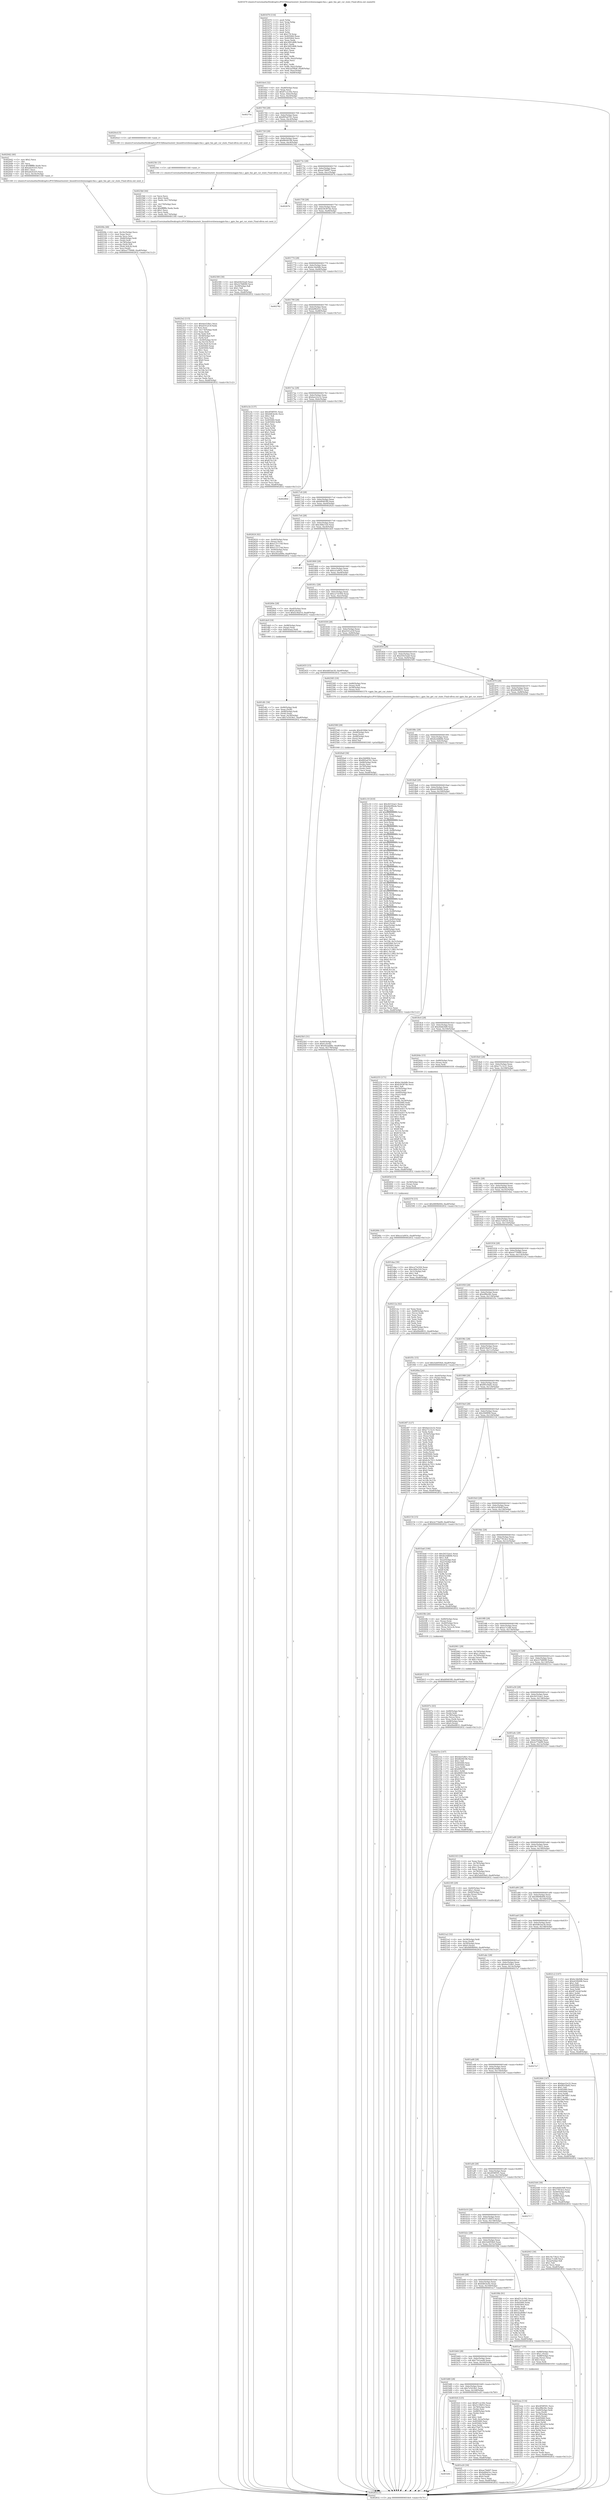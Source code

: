 digraph "0x401670" {
  label = "0x401670 (/mnt/c/Users/mathe/Desktop/tcc/POCII/binaries/extr_linuxdrivershwmongpio-fan.c_gpio_fan_get_cur_state_Final-ollvm.out::main(0))"
  labelloc = "t"
  node[shape=record]

  Entry [label="",width=0.3,height=0.3,shape=circle,fillcolor=black,style=filled]
  "0x4016e4" [label="{
     0x4016e4 [32]\l
     | [instrs]\l
     &nbsp;&nbsp;0x4016e4 \<+6\>: mov -0xa8(%rbp),%eax\l
     &nbsp;&nbsp;0x4016ea \<+2\>: mov %eax,%ecx\l
     &nbsp;&nbsp;0x4016ec \<+6\>: sub $0x87c2c592,%ecx\l
     &nbsp;&nbsp;0x4016f2 \<+6\>: mov %eax,-0xbc(%rbp)\l
     &nbsp;&nbsp;0x4016f8 \<+6\>: mov %ecx,-0xc0(%rbp)\l
     &nbsp;&nbsp;0x4016fe \<+6\>: je 000000000040275a \<main+0x10ea\>\l
  }"]
  "0x40275a" [label="{
     0x40275a\l
  }", style=dashed]
  "0x401704" [label="{
     0x401704 [28]\l
     | [instrs]\l
     &nbsp;&nbsp;0x401704 \<+5\>: jmp 0000000000401709 \<main+0x99\>\l
     &nbsp;&nbsp;0x401709 \<+6\>: mov -0xbc(%rbp),%eax\l
     &nbsp;&nbsp;0x40170f \<+5\>: sub $0x895a4761,%eax\l
     &nbsp;&nbsp;0x401714 \<+6\>: mov %eax,-0xc4(%rbp)\l
     &nbsp;&nbsp;0x40171a \<+6\>: je 00000000004020cd \<main+0xa5d\>\l
  }"]
  Exit [label="",width=0.3,height=0.3,shape=circle,fillcolor=black,style=filled,peripheries=2]
  "0x4020cd" [label="{
     0x4020cd [5]\l
     | [instrs]\l
     &nbsp;&nbsp;0x4020cd \<+5\>: call 0000000000401160 \<next_i\>\l
     | [calls]\l
     &nbsp;&nbsp;0x401160 \{1\} (/mnt/c/Users/mathe/Desktop/tcc/POCII/binaries/extr_linuxdrivershwmongpio-fan.c_gpio_fan_get_cur_state_Final-ollvm.out::next_i)\l
  }"]
  "0x401720" [label="{
     0x401720 [28]\l
     | [instrs]\l
     &nbsp;&nbsp;0x401720 \<+5\>: jmp 0000000000401725 \<main+0xb5\>\l
     &nbsp;&nbsp;0x401725 \<+6\>: mov -0xbc(%rbp),%eax\l
     &nbsp;&nbsp;0x40172b \<+5\>: sub $0x8fe94196,%eax\l
     &nbsp;&nbsp;0x401730 \<+6\>: mov %eax,-0xc8(%rbp)\l
     &nbsp;&nbsp;0x401736 \<+6\>: je 00000000004023b1 \<main+0xd41\>\l
  }"]
  "0x40266c" [label="{
     0x40266c [15]\l
     | [instrs]\l
     &nbsp;&nbsp;0x40266c \<+10\>: movl $0xca1a003c,-0xa8(%rbp)\l
     &nbsp;&nbsp;0x402676 \<+5\>: jmp 0000000000402832 \<main+0x11c2\>\l
  }"]
  "0x4023b1" [label="{
     0x4023b1 [5]\l
     | [instrs]\l
     &nbsp;&nbsp;0x4023b1 \<+5\>: call 0000000000401160 \<next_i\>\l
     | [calls]\l
     &nbsp;&nbsp;0x401160 \{1\} (/mnt/c/Users/mathe/Desktop/tcc/POCII/binaries/extr_linuxdrivershwmongpio-fan.c_gpio_fan_get_cur_state_Final-ollvm.out::next_i)\l
  }"]
  "0x40173c" [label="{
     0x40173c [28]\l
     | [instrs]\l
     &nbsp;&nbsp;0x40173c \<+5\>: jmp 0000000000401741 \<main+0xd1\>\l
     &nbsp;&nbsp;0x401741 \<+6\>: mov -0xbc(%rbp),%eax\l
     &nbsp;&nbsp;0x401747 \<+5\>: sub $0xae79d0f7,%eax\l
     &nbsp;&nbsp;0x40174c \<+6\>: mov %eax,-0xcc(%rbp)\l
     &nbsp;&nbsp;0x401752 \<+6\>: je 000000000040267b \<main+0x100b\>\l
  }"]
  "0x40265d" [label="{
     0x40265d [15]\l
     | [instrs]\l
     &nbsp;&nbsp;0x40265d \<+4\>: mov -0x58(%rbp),%rax\l
     &nbsp;&nbsp;0x402661 \<+3\>: mov (%rax),%rax\l
     &nbsp;&nbsp;0x402664 \<+3\>: mov %rax,%rdi\l
     &nbsp;&nbsp;0x402667 \<+5\>: call 0000000000401030 \<free@plt\>\l
     | [calls]\l
     &nbsp;&nbsp;0x401030 \{1\} (unknown)\l
  }"]
  "0x40267b" [label="{
     0x40267b\l
  }", style=dashed]
  "0x401758" [label="{
     0x401758 [28]\l
     | [instrs]\l
     &nbsp;&nbsp;0x401758 \<+5\>: jmp 000000000040175d \<main+0xed\>\l
     &nbsp;&nbsp;0x40175d \<+6\>: mov -0xbc(%rbp),%eax\l
     &nbsp;&nbsp;0x401763 \<+5\>: sub $0xb36387de,%eax\l
     &nbsp;&nbsp;0x401768 \<+6\>: mov %eax,-0xd0(%rbp)\l
     &nbsp;&nbsp;0x40176e \<+6\>: je 0000000000402300 \<main+0xc90\>\l
  }"]
  "0x402615" [label="{
     0x402615 [15]\l
     | [instrs]\l
     &nbsp;&nbsp;0x402615 \<+10\>: movl $0xbf0403f0,-0xa8(%rbp)\l
     &nbsp;&nbsp;0x40261f \<+5\>: jmp 0000000000402832 \<main+0x11c2\>\l
  }"]
  "0x402300" [label="{
     0x402300 [30]\l
     | [instrs]\l
     &nbsp;&nbsp;0x402300 \<+5\>: mov $0xd3025ea0,%eax\l
     &nbsp;&nbsp;0x402305 \<+5\>: mov $0x227b8090,%ecx\l
     &nbsp;&nbsp;0x40230a \<+3\>: mov -0x29(%rbp),%dl\l
     &nbsp;&nbsp;0x40230d \<+3\>: test $0x1,%dl\l
     &nbsp;&nbsp;0x402310 \<+3\>: cmovne %ecx,%eax\l
     &nbsp;&nbsp;0x402313 \<+6\>: mov %eax,-0xa8(%rbp)\l
     &nbsp;&nbsp;0x402319 \<+5\>: jmp 0000000000402832 \<main+0x11c2\>\l
  }"]
  "0x401774" [label="{
     0x401774 [28]\l
     | [instrs]\l
     &nbsp;&nbsp;0x401774 \<+5\>: jmp 0000000000401779 \<main+0x109\>\l
     &nbsp;&nbsp;0x401779 \<+6\>: mov -0xbc(%rbp),%eax\l
     &nbsp;&nbsp;0x40177f \<+5\>: sub $0xbc3de9db,%eax\l
     &nbsp;&nbsp;0x401784 \<+6\>: mov %eax,-0xd4(%rbp)\l
     &nbsp;&nbsp;0x40178a \<+6\>: je 0000000000402782 \<main+0x1112\>\l
  }"]
  "0x4025b5" [label="{
     0x4025b5 [31]\l
     | [instrs]\l
     &nbsp;&nbsp;0x4025b5 \<+4\>: mov -0x40(%rbp),%rdi\l
     &nbsp;&nbsp;0x4025b9 \<+6\>: movl $0x0,(%rdi)\l
     &nbsp;&nbsp;0x4025bf \<+10\>: movl $0x4f2ad48e,-0xa8(%rbp)\l
     &nbsp;&nbsp;0x4025c9 \<+6\>: mov %eax,-0x178(%rbp)\l
     &nbsp;&nbsp;0x4025cf \<+5\>: jmp 0000000000402832 \<main+0x11c2\>\l
  }"]
  "0x402782" [label="{
     0x402782\l
  }", style=dashed]
  "0x401790" [label="{
     0x401790 [28]\l
     | [instrs]\l
     &nbsp;&nbsp;0x401790 \<+5\>: jmp 0000000000401795 \<main+0x125\>\l
     &nbsp;&nbsp;0x401795 \<+6\>: mov -0xbc(%rbp),%eax\l
     &nbsp;&nbsp;0x40179b \<+5\>: sub $0xbd9b43cc,%eax\l
     &nbsp;&nbsp;0x4017a0 \<+6\>: mov %eax,-0xd8(%rbp)\l
     &nbsp;&nbsp;0x4017a6 \<+6\>: je 0000000000401e3e \<main+0x7ce\>\l
  }"]
  "0x402598" [label="{
     0x402598 [29]\l
     | [instrs]\l
     &nbsp;&nbsp;0x402598 \<+10\>: movabs $0x4030b6,%rdi\l
     &nbsp;&nbsp;0x4025a2 \<+4\>: mov -0x48(%rbp),%rsi\l
     &nbsp;&nbsp;0x4025a6 \<+2\>: mov %eax,(%rsi)\l
     &nbsp;&nbsp;0x4025a8 \<+4\>: mov -0x48(%rbp),%rsi\l
     &nbsp;&nbsp;0x4025ac \<+2\>: mov (%rsi),%esi\l
     &nbsp;&nbsp;0x4025ae \<+2\>: mov $0x0,%al\l
     &nbsp;&nbsp;0x4025b0 \<+5\>: call 0000000000401040 \<printf@plt\>\l
     | [calls]\l
     &nbsp;&nbsp;0x401040 \{1\} (unknown)\l
  }"]
  "0x401e3e" [label="{
     0x401e3e [137]\l
     | [instrs]\l
     &nbsp;&nbsp;0x401e3e \<+5\>: mov $0x4f58f591,%eax\l
     &nbsp;&nbsp;0x401e43 \<+5\>: mov $0x6d63ec6c,%ecx\l
     &nbsp;&nbsp;0x401e48 \<+2\>: mov $0x1,%dl\l
     &nbsp;&nbsp;0x401e4a \<+2\>: xor %esi,%esi\l
     &nbsp;&nbsp;0x401e4c \<+7\>: mov 0x405060,%edi\l
     &nbsp;&nbsp;0x401e53 \<+8\>: mov 0x405064,%r8d\l
     &nbsp;&nbsp;0x401e5b \<+3\>: sub $0x1,%esi\l
     &nbsp;&nbsp;0x401e5e \<+3\>: mov %edi,%r9d\l
     &nbsp;&nbsp;0x401e61 \<+3\>: add %esi,%r9d\l
     &nbsp;&nbsp;0x401e64 \<+4\>: imul %r9d,%edi\l
     &nbsp;&nbsp;0x401e68 \<+3\>: and $0x1,%edi\l
     &nbsp;&nbsp;0x401e6b \<+3\>: cmp $0x0,%edi\l
     &nbsp;&nbsp;0x401e6e \<+4\>: sete %r10b\l
     &nbsp;&nbsp;0x401e72 \<+4\>: cmp $0xa,%r8d\l
     &nbsp;&nbsp;0x401e76 \<+4\>: setl %r11b\l
     &nbsp;&nbsp;0x401e7a \<+3\>: mov %r10b,%bl\l
     &nbsp;&nbsp;0x401e7d \<+3\>: xor $0xff,%bl\l
     &nbsp;&nbsp;0x401e80 \<+3\>: mov %r11b,%r14b\l
     &nbsp;&nbsp;0x401e83 \<+4\>: xor $0xff,%r14b\l
     &nbsp;&nbsp;0x401e87 \<+3\>: xor $0x1,%dl\l
     &nbsp;&nbsp;0x401e8a \<+3\>: mov %bl,%r15b\l
     &nbsp;&nbsp;0x401e8d \<+4\>: and $0xff,%r15b\l
     &nbsp;&nbsp;0x401e91 \<+3\>: and %dl,%r10b\l
     &nbsp;&nbsp;0x401e94 \<+3\>: mov %r14b,%r12b\l
     &nbsp;&nbsp;0x401e97 \<+4\>: and $0xff,%r12b\l
     &nbsp;&nbsp;0x401e9b \<+3\>: and %dl,%r11b\l
     &nbsp;&nbsp;0x401e9e \<+3\>: or %r10b,%r15b\l
     &nbsp;&nbsp;0x401ea1 \<+3\>: or %r11b,%r12b\l
     &nbsp;&nbsp;0x401ea4 \<+3\>: xor %r12b,%r15b\l
     &nbsp;&nbsp;0x401ea7 \<+3\>: or %r14b,%bl\l
     &nbsp;&nbsp;0x401eaa \<+3\>: xor $0xff,%bl\l
     &nbsp;&nbsp;0x401ead \<+3\>: or $0x1,%dl\l
     &nbsp;&nbsp;0x401eb0 \<+2\>: and %dl,%bl\l
     &nbsp;&nbsp;0x401eb2 \<+3\>: or %bl,%r15b\l
     &nbsp;&nbsp;0x401eb5 \<+4\>: test $0x1,%r15b\l
     &nbsp;&nbsp;0x401eb9 \<+3\>: cmovne %ecx,%eax\l
     &nbsp;&nbsp;0x401ebc \<+6\>: mov %eax,-0xa8(%rbp)\l
     &nbsp;&nbsp;0x401ec2 \<+5\>: jmp 0000000000402832 \<main+0x11c2\>\l
  }"]
  "0x4017ac" [label="{
     0x4017ac [28]\l
     | [instrs]\l
     &nbsp;&nbsp;0x4017ac \<+5\>: jmp 00000000004017b1 \<main+0x141\>\l
     &nbsp;&nbsp;0x4017b1 \<+6\>: mov -0xbc(%rbp),%eax\l
     &nbsp;&nbsp;0x4017b7 \<+5\>: sub $0xbee22e32,%eax\l
     &nbsp;&nbsp;0x4017bc \<+6\>: mov %eax,-0xdc(%rbp)\l
     &nbsp;&nbsp;0x4017c2 \<+6\>: je 000000000040280d \<main+0x119d\>\l
  }"]
  "0x4023e2" [label="{
     0x4023e2 [115]\l
     | [instrs]\l
     &nbsp;&nbsp;0x4023e2 \<+5\>: mov $0x4ee528e1,%ecx\l
     &nbsp;&nbsp;0x4023e7 \<+5\>: mov $0xd161a53f,%edx\l
     &nbsp;&nbsp;0x4023ec \<+2\>: xor %esi,%esi\l
     &nbsp;&nbsp;0x4023ee \<+6\>: mov -0x174(%rbp),%edi\l
     &nbsp;&nbsp;0x4023f4 \<+3\>: imul %eax,%edi\l
     &nbsp;&nbsp;0x4023f7 \<+3\>: movslq %edi,%r8\l
     &nbsp;&nbsp;0x4023fa \<+4\>: mov -0x58(%rbp),%r9\l
     &nbsp;&nbsp;0x4023fe \<+3\>: mov (%r9),%r9\l
     &nbsp;&nbsp;0x402401 \<+4\>: mov -0x50(%rbp),%r10\l
     &nbsp;&nbsp;0x402405 \<+3\>: movslq (%r10),%r10\l
     &nbsp;&nbsp;0x402408 \<+4\>: mov %r8,(%r9,%r10,8)\l
     &nbsp;&nbsp;0x40240c \<+7\>: mov 0x405060,%eax\l
     &nbsp;&nbsp;0x402413 \<+7\>: mov 0x405064,%edi\l
     &nbsp;&nbsp;0x40241a \<+3\>: sub $0x1,%esi\l
     &nbsp;&nbsp;0x40241d \<+3\>: mov %eax,%r11d\l
     &nbsp;&nbsp;0x402420 \<+3\>: add %esi,%r11d\l
     &nbsp;&nbsp;0x402423 \<+4\>: imul %r11d,%eax\l
     &nbsp;&nbsp;0x402427 \<+3\>: and $0x1,%eax\l
     &nbsp;&nbsp;0x40242a \<+3\>: cmp $0x0,%eax\l
     &nbsp;&nbsp;0x40242d \<+3\>: sete %bl\l
     &nbsp;&nbsp;0x402430 \<+3\>: cmp $0xa,%edi\l
     &nbsp;&nbsp;0x402433 \<+4\>: setl %r14b\l
     &nbsp;&nbsp;0x402437 \<+3\>: mov %bl,%r15b\l
     &nbsp;&nbsp;0x40243a \<+3\>: and %r14b,%r15b\l
     &nbsp;&nbsp;0x40243d \<+3\>: xor %r14b,%bl\l
     &nbsp;&nbsp;0x402440 \<+3\>: or %bl,%r15b\l
     &nbsp;&nbsp;0x402443 \<+4\>: test $0x1,%r15b\l
     &nbsp;&nbsp;0x402447 \<+3\>: cmovne %edx,%ecx\l
     &nbsp;&nbsp;0x40244a \<+6\>: mov %ecx,-0xa8(%rbp)\l
     &nbsp;&nbsp;0x402450 \<+5\>: jmp 0000000000402832 \<main+0x11c2\>\l
  }"]
  "0x40280d" [label="{
     0x40280d\l
  }", style=dashed]
  "0x4017c8" [label="{
     0x4017c8 [28]\l
     | [instrs]\l
     &nbsp;&nbsp;0x4017c8 \<+5\>: jmp 00000000004017cd \<main+0x15d\>\l
     &nbsp;&nbsp;0x4017cd \<+6\>: mov -0xbc(%rbp),%eax\l
     &nbsp;&nbsp;0x4017d3 \<+5\>: sub $0xbf0403f0,%eax\l
     &nbsp;&nbsp;0x4017d8 \<+6\>: mov %eax,-0xe0(%rbp)\l
     &nbsp;&nbsp;0x4017de \<+6\>: je 0000000000402624 \<main+0xfb4\>\l
  }"]
  "0x4023b6" [label="{
     0x4023b6 [44]\l
     | [instrs]\l
     &nbsp;&nbsp;0x4023b6 \<+2\>: xor %ecx,%ecx\l
     &nbsp;&nbsp;0x4023b8 \<+5\>: mov $0x2,%edx\l
     &nbsp;&nbsp;0x4023bd \<+6\>: mov %edx,-0x170(%rbp)\l
     &nbsp;&nbsp;0x4023c3 \<+1\>: cltd\l
     &nbsp;&nbsp;0x4023c4 \<+6\>: mov -0x170(%rbp),%esi\l
     &nbsp;&nbsp;0x4023ca \<+2\>: idiv %esi\l
     &nbsp;&nbsp;0x4023cc \<+6\>: imul $0xfffffffe,%edx,%edx\l
     &nbsp;&nbsp;0x4023d2 \<+3\>: sub $0x1,%ecx\l
     &nbsp;&nbsp;0x4023d5 \<+2\>: sub %ecx,%edx\l
     &nbsp;&nbsp;0x4023d7 \<+6\>: mov %edx,-0x174(%rbp)\l
     &nbsp;&nbsp;0x4023dd \<+5\>: call 0000000000401160 \<next_i\>\l
     | [calls]\l
     &nbsp;&nbsp;0x401160 \{1\} (/mnt/c/Users/mathe/Desktop/tcc/POCII/binaries/extr_linuxdrivershwmongpio-fan.c_gpio_fan_get_cur_state_Final-ollvm.out::next_i)\l
  }"]
  "0x402624" [label="{
     0x402624 [42]\l
     | [instrs]\l
     &nbsp;&nbsp;0x402624 \<+4\>: mov -0x40(%rbp),%rax\l
     &nbsp;&nbsp;0x402628 \<+2\>: mov (%rax),%ecx\l
     &nbsp;&nbsp;0x40262a \<+6\>: sub $0xe131114d,%ecx\l
     &nbsp;&nbsp;0x402630 \<+3\>: add $0x1,%ecx\l
     &nbsp;&nbsp;0x402633 \<+6\>: add $0xe131114d,%ecx\l
     &nbsp;&nbsp;0x402639 \<+4\>: mov -0x40(%rbp),%rax\l
     &nbsp;&nbsp;0x40263d \<+2\>: mov %ecx,(%rax)\l
     &nbsp;&nbsp;0x40263f \<+10\>: movl $0x4f2ad48e,-0xa8(%rbp)\l
     &nbsp;&nbsp;0x402649 \<+5\>: jmp 0000000000402832 \<main+0x11c2\>\l
  }"]
  "0x4017e4" [label="{
     0x4017e4 [28]\l
     | [instrs]\l
     &nbsp;&nbsp;0x4017e4 \<+5\>: jmp 00000000004017e9 \<main+0x179\>\l
     &nbsp;&nbsp;0x4017e9 \<+6\>: mov -0xbc(%rbp),%eax\l
     &nbsp;&nbsp;0x4017ef \<+5\>: sub $0xc46bc520,%eax\l
     &nbsp;&nbsp;0x4017f4 \<+6\>: mov %eax,-0xe4(%rbp)\l
     &nbsp;&nbsp;0x4017fa \<+6\>: je 0000000000401dc8 \<main+0x758\>\l
  }"]
  "0x4021a2" [label="{
     0x4021a2 [32]\l
     | [instrs]\l
     &nbsp;&nbsp;0x4021a2 \<+4\>: mov -0x58(%rbp),%rdi\l
     &nbsp;&nbsp;0x4021a6 \<+3\>: mov %rax,(%rdi)\l
     &nbsp;&nbsp;0x4021a9 \<+4\>: mov -0x50(%rbp),%rax\l
     &nbsp;&nbsp;0x4021ad \<+6\>: movl $0x0,(%rax)\l
     &nbsp;&nbsp;0x4021b3 \<+10\>: movl $0x4809b004,-0xa8(%rbp)\l
     &nbsp;&nbsp;0x4021bd \<+5\>: jmp 0000000000402832 \<main+0x11c2\>\l
  }"]
  "0x401dc8" [label="{
     0x401dc8\l
  }", style=dashed]
  "0x401800" [label="{
     0x401800 [28]\l
     | [instrs]\l
     &nbsp;&nbsp;0x401800 \<+5\>: jmp 0000000000401805 \<main+0x195\>\l
     &nbsp;&nbsp;0x401805 \<+6\>: mov -0xbc(%rbp),%eax\l
     &nbsp;&nbsp;0x40180b \<+5\>: sub $0xca1a003c,%eax\l
     &nbsp;&nbsp;0x401810 \<+6\>: mov %eax,-0xe8(%rbp)\l
     &nbsp;&nbsp;0x401816 \<+6\>: je 000000000040269e \<main+0x102e\>\l
  }"]
  "0x4020fa" [label="{
     0x4020fa [48]\l
     | [instrs]\l
     &nbsp;&nbsp;0x4020fa \<+6\>: mov -0x16c(%rbp),%ecx\l
     &nbsp;&nbsp;0x402100 \<+3\>: imul %eax,%ecx\l
     &nbsp;&nbsp;0x402103 \<+3\>: movslq %ecx,%rsi\l
     &nbsp;&nbsp;0x402106 \<+4\>: mov -0x80(%rbp),%rdi\l
     &nbsp;&nbsp;0x40210a \<+3\>: mov (%rdi),%rdi\l
     &nbsp;&nbsp;0x40210d \<+4\>: mov -0x78(%rbp),%r8\l
     &nbsp;&nbsp;0x402111 \<+3\>: movslq (%r8),%r8\l
     &nbsp;&nbsp;0x402114 \<+4\>: mov (%rdi,%r8,8),%rdi\l
     &nbsp;&nbsp;0x402118 \<+3\>: mov %rsi,(%rdi)\l
     &nbsp;&nbsp;0x40211b \<+10\>: movl $0xee770068,-0xa8(%rbp)\l
     &nbsp;&nbsp;0x402125 \<+5\>: jmp 0000000000402832 \<main+0x11c2\>\l
  }"]
  "0x40269e" [label="{
     0x40269e [28]\l
     | [instrs]\l
     &nbsp;&nbsp;0x40269e \<+7\>: mov -0xa0(%rbp),%rax\l
     &nbsp;&nbsp;0x4026a5 \<+6\>: movl $0x0,(%rax)\l
     &nbsp;&nbsp;0x4026ab \<+10\>: movl $0xf236af14,-0xa8(%rbp)\l
     &nbsp;&nbsp;0x4026b5 \<+5\>: jmp 0000000000402832 \<main+0x11c2\>\l
  }"]
  "0x40181c" [label="{
     0x40181c [28]\l
     | [instrs]\l
     &nbsp;&nbsp;0x40181c \<+5\>: jmp 0000000000401821 \<main+0x1b1\>\l
     &nbsp;&nbsp;0x401821 \<+6\>: mov -0xbc(%rbp),%eax\l
     &nbsp;&nbsp;0x401827 \<+5\>: sub $0xca73e504,%eax\l
     &nbsp;&nbsp;0x40182c \<+6\>: mov %eax,-0xec(%rbp)\l
     &nbsp;&nbsp;0x401832 \<+6\>: je 0000000000401de9 \<main+0x779\>\l
  }"]
  "0x4020d2" [label="{
     0x4020d2 [40]\l
     | [instrs]\l
     &nbsp;&nbsp;0x4020d2 \<+5\>: mov $0x2,%ecx\l
     &nbsp;&nbsp;0x4020d7 \<+1\>: cltd\l
     &nbsp;&nbsp;0x4020d8 \<+2\>: idiv %ecx\l
     &nbsp;&nbsp;0x4020da \<+6\>: imul $0xfffffffe,%edx,%ecx\l
     &nbsp;&nbsp;0x4020e0 \<+6\>: sub $0xad243cf3,%ecx\l
     &nbsp;&nbsp;0x4020e6 \<+3\>: add $0x1,%ecx\l
     &nbsp;&nbsp;0x4020e9 \<+6\>: add $0xad243cf3,%ecx\l
     &nbsp;&nbsp;0x4020ef \<+6\>: mov %ecx,-0x16c(%rbp)\l
     &nbsp;&nbsp;0x4020f5 \<+5\>: call 0000000000401160 \<next_i\>\l
     | [calls]\l
     &nbsp;&nbsp;0x401160 \{1\} (/mnt/c/Users/mathe/Desktop/tcc/POCII/binaries/extr_linuxdrivershwmongpio-fan.c_gpio_fan_get_cur_state_Final-ollvm.out::next_i)\l
  }"]
  "0x401de9" [label="{
     0x401de9 [19]\l
     | [instrs]\l
     &nbsp;&nbsp;0x401de9 \<+7\>: mov -0x98(%rbp),%rax\l
     &nbsp;&nbsp;0x401df0 \<+3\>: mov (%rax),%rax\l
     &nbsp;&nbsp;0x401df3 \<+4\>: mov 0x8(%rax),%rdi\l
     &nbsp;&nbsp;0x401df7 \<+5\>: call 0000000000401060 \<atoi@plt\>\l
     | [calls]\l
     &nbsp;&nbsp;0x401060 \{1\} (unknown)\l
  }"]
  "0x401838" [label="{
     0x401838 [28]\l
     | [instrs]\l
     &nbsp;&nbsp;0x401838 \<+5\>: jmp 000000000040183d \<main+0x1cd\>\l
     &nbsp;&nbsp;0x40183d \<+6\>: mov -0xbc(%rbp),%eax\l
     &nbsp;&nbsp;0x401843 \<+5\>: sub $0xd161a53f,%eax\l
     &nbsp;&nbsp;0x401848 \<+6\>: mov %eax,-0xf0(%rbp)\l
     &nbsp;&nbsp;0x40184e \<+6\>: je 0000000000402455 \<main+0xde5\>\l
  }"]
  "0x40207e" [label="{
     0x40207e [43]\l
     | [instrs]\l
     &nbsp;&nbsp;0x40207e \<+4\>: mov -0x80(%rbp),%rdi\l
     &nbsp;&nbsp;0x402082 \<+3\>: mov (%rdi),%rdi\l
     &nbsp;&nbsp;0x402085 \<+4\>: mov -0x78(%rbp),%rcx\l
     &nbsp;&nbsp;0x402089 \<+3\>: movslq (%rcx),%rcx\l
     &nbsp;&nbsp;0x40208c \<+4\>: mov %rax,(%rdi,%rcx,8)\l
     &nbsp;&nbsp;0x402090 \<+4\>: mov -0x68(%rbp),%rax\l
     &nbsp;&nbsp;0x402094 \<+6\>: movl $0x0,(%rax)\l
     &nbsp;&nbsp;0x40209a \<+10\>: movl $0xd9e6f631,-0xa8(%rbp)\l
     &nbsp;&nbsp;0x4020a4 \<+5\>: jmp 0000000000402832 \<main+0x11c2\>\l
  }"]
  "0x402455" [label="{
     0x402455 [15]\l
     | [instrs]\l
     &nbsp;&nbsp;0x402455 \<+10\>: movl $0x4d63ae30,-0xa8(%rbp)\l
     &nbsp;&nbsp;0x40245f \<+5\>: jmp 0000000000402832 \<main+0x11c2\>\l
  }"]
  "0x401854" [label="{
     0x401854 [28]\l
     | [instrs]\l
     &nbsp;&nbsp;0x401854 \<+5\>: jmp 0000000000401859 \<main+0x1e9\>\l
     &nbsp;&nbsp;0x401859 \<+6\>: mov -0xbc(%rbp),%eax\l
     &nbsp;&nbsp;0x40185f \<+5\>: sub $0xd3025ea0,%eax\l
     &nbsp;&nbsp;0x401864 \<+6\>: mov %eax,-0xf4(%rbp)\l
     &nbsp;&nbsp;0x40186a \<+6\>: je 0000000000402585 \<main+0xf15\>\l
  }"]
  "0x401eea" [label="{
     0x401eea [114]\l
     | [instrs]\l
     &nbsp;&nbsp;0x401eea \<+5\>: mov $0x4f58f591,%ecx\l
     &nbsp;&nbsp;0x401eef \<+5\>: mov $0xef8bcfdc,%edx\l
     &nbsp;&nbsp;0x401ef4 \<+4\>: mov -0x80(%rbp),%rdi\l
     &nbsp;&nbsp;0x401ef8 \<+3\>: mov %rax,(%rdi)\l
     &nbsp;&nbsp;0x401efb \<+4\>: mov -0x78(%rbp),%rax\l
     &nbsp;&nbsp;0x401eff \<+6\>: movl $0x0,(%rax)\l
     &nbsp;&nbsp;0x401f05 \<+7\>: mov 0x405060,%esi\l
     &nbsp;&nbsp;0x401f0c \<+8\>: mov 0x405064,%r8d\l
     &nbsp;&nbsp;0x401f14 \<+3\>: mov %esi,%r9d\l
     &nbsp;&nbsp;0x401f17 \<+7\>: add $0xc385c654,%r9d\l
     &nbsp;&nbsp;0x401f1e \<+4\>: sub $0x1,%r9d\l
     &nbsp;&nbsp;0x401f22 \<+7\>: sub $0xc385c654,%r9d\l
     &nbsp;&nbsp;0x401f29 \<+4\>: imul %r9d,%esi\l
     &nbsp;&nbsp;0x401f2d \<+3\>: and $0x1,%esi\l
     &nbsp;&nbsp;0x401f30 \<+3\>: cmp $0x0,%esi\l
     &nbsp;&nbsp;0x401f33 \<+4\>: sete %r10b\l
     &nbsp;&nbsp;0x401f37 \<+4\>: cmp $0xa,%r8d\l
     &nbsp;&nbsp;0x401f3b \<+4\>: setl %r11b\l
     &nbsp;&nbsp;0x401f3f \<+3\>: mov %r10b,%bl\l
     &nbsp;&nbsp;0x401f42 \<+3\>: and %r11b,%bl\l
     &nbsp;&nbsp;0x401f45 \<+3\>: xor %r11b,%r10b\l
     &nbsp;&nbsp;0x401f48 \<+3\>: or %r10b,%bl\l
     &nbsp;&nbsp;0x401f4b \<+3\>: test $0x1,%bl\l
     &nbsp;&nbsp;0x401f4e \<+3\>: cmovne %edx,%ecx\l
     &nbsp;&nbsp;0x401f51 \<+6\>: mov %ecx,-0xa8(%rbp)\l
     &nbsp;&nbsp;0x401f57 \<+5\>: jmp 0000000000402832 \<main+0x11c2\>\l
  }"]
  "0x402585" [label="{
     0x402585 [19]\l
     | [instrs]\l
     &nbsp;&nbsp;0x402585 \<+4\>: mov -0x80(%rbp),%rax\l
     &nbsp;&nbsp;0x402589 \<+3\>: mov (%rax),%rdi\l
     &nbsp;&nbsp;0x40258c \<+4\>: mov -0x58(%rbp),%rax\l
     &nbsp;&nbsp;0x402590 \<+3\>: mov (%rax),%rsi\l
     &nbsp;&nbsp;0x402593 \<+5\>: call 0000000000401570 \<gpio_fan_get_cur_state\>\l
     | [calls]\l
     &nbsp;&nbsp;0x401570 \{1\} (/mnt/c/Users/mathe/Desktop/tcc/POCII/binaries/extr_linuxdrivershwmongpio-fan.c_gpio_fan_get_cur_state_Final-ollvm.out::gpio_fan_get_cur_state)\l
  }"]
  "0x401870" [label="{
     0x401870 [28]\l
     | [instrs]\l
     &nbsp;&nbsp;0x401870 \<+5\>: jmp 0000000000401875 \<main+0x205\>\l
     &nbsp;&nbsp;0x401875 \<+6\>: mov -0xbc(%rbp),%eax\l
     &nbsp;&nbsp;0x40187b \<+5\>: sub $0xd9e6f631,%eax\l
     &nbsp;&nbsp;0x401880 \<+6\>: mov %eax,-0xf8(%rbp)\l
     &nbsp;&nbsp;0x401886 \<+6\>: je 00000000004020a9 \<main+0xa39\>\l
  }"]
  "0x401b9c" [label="{
     0x401b9c\l
  }", style=dashed]
  "0x4020a9" [label="{
     0x4020a9 [36]\l
     | [instrs]\l
     &nbsp;&nbsp;0x4020a9 \<+5\>: mov $0x29d9f06,%eax\l
     &nbsp;&nbsp;0x4020ae \<+5\>: mov $0x895a4761,%ecx\l
     &nbsp;&nbsp;0x4020b3 \<+4\>: mov -0x68(%rbp),%rdx\l
     &nbsp;&nbsp;0x4020b7 \<+2\>: mov (%rdx),%esi\l
     &nbsp;&nbsp;0x4020b9 \<+4\>: mov -0x70(%rbp),%rdx\l
     &nbsp;&nbsp;0x4020bd \<+2\>: cmp (%rdx),%esi\l
     &nbsp;&nbsp;0x4020bf \<+3\>: cmovl %ecx,%eax\l
     &nbsp;&nbsp;0x4020c2 \<+6\>: mov %eax,-0xa8(%rbp)\l
     &nbsp;&nbsp;0x4020c8 \<+5\>: jmp 0000000000402832 \<main+0x11c2\>\l
  }"]
  "0x40188c" [label="{
     0x40188c [28]\l
     | [instrs]\l
     &nbsp;&nbsp;0x40188c \<+5\>: jmp 0000000000401891 \<main+0x221\>\l
     &nbsp;&nbsp;0x401891 \<+6\>: mov -0xbc(%rbp),%eax\l
     &nbsp;&nbsp;0x401897 \<+5\>: sub $0xde2ddb6b,%eax\l
     &nbsp;&nbsp;0x40189c \<+6\>: mov %eax,-0xfc(%rbp)\l
     &nbsp;&nbsp;0x4018a2 \<+6\>: je 0000000000401c10 \<main+0x5a0\>\l
  }"]
  "0x401e20" [label="{
     0x401e20 [30]\l
     | [instrs]\l
     &nbsp;&nbsp;0x401e20 \<+5\>: mov $0xae79d0f7,%eax\l
     &nbsp;&nbsp;0x401e25 \<+5\>: mov $0xbd9b43cc,%ecx\l
     &nbsp;&nbsp;0x401e2a \<+3\>: mov -0x30(%rbp),%edx\l
     &nbsp;&nbsp;0x401e2d \<+3\>: cmp $0x0,%edx\l
     &nbsp;&nbsp;0x401e30 \<+3\>: cmove %ecx,%eax\l
     &nbsp;&nbsp;0x401e33 \<+6\>: mov %eax,-0xa8(%rbp)\l
     &nbsp;&nbsp;0x401e39 \<+5\>: jmp 0000000000402832 \<main+0x11c2\>\l
  }"]
  "0x401c10" [label="{
     0x401c10 [410]\l
     | [instrs]\l
     &nbsp;&nbsp;0x401c10 \<+5\>: mov $0x2b532ae1,%eax\l
     &nbsp;&nbsp;0x401c15 \<+5\>: mov $0xebe99eda,%ecx\l
     &nbsp;&nbsp;0x401c1a \<+2\>: mov $0x1,%dl\l
     &nbsp;&nbsp;0x401c1c \<+3\>: mov %rsp,%rsi\l
     &nbsp;&nbsp;0x401c1f \<+4\>: add $0xfffffffffffffff0,%rsi\l
     &nbsp;&nbsp;0x401c23 \<+3\>: mov %rsi,%rsp\l
     &nbsp;&nbsp;0x401c26 \<+7\>: mov %rsi,-0xa0(%rbp)\l
     &nbsp;&nbsp;0x401c2d \<+3\>: mov %rsp,%rsi\l
     &nbsp;&nbsp;0x401c30 \<+4\>: add $0xfffffffffffffff0,%rsi\l
     &nbsp;&nbsp;0x401c34 \<+3\>: mov %rsi,%rsp\l
     &nbsp;&nbsp;0x401c37 \<+3\>: mov %rsp,%rdi\l
     &nbsp;&nbsp;0x401c3a \<+4\>: add $0xfffffffffffffff0,%rdi\l
     &nbsp;&nbsp;0x401c3e \<+3\>: mov %rdi,%rsp\l
     &nbsp;&nbsp;0x401c41 \<+7\>: mov %rdi,-0x98(%rbp)\l
     &nbsp;&nbsp;0x401c48 \<+3\>: mov %rsp,%rdi\l
     &nbsp;&nbsp;0x401c4b \<+4\>: add $0xfffffffffffffff0,%rdi\l
     &nbsp;&nbsp;0x401c4f \<+3\>: mov %rdi,%rsp\l
     &nbsp;&nbsp;0x401c52 \<+7\>: mov %rdi,-0x90(%rbp)\l
     &nbsp;&nbsp;0x401c59 \<+3\>: mov %rsp,%rdi\l
     &nbsp;&nbsp;0x401c5c \<+4\>: add $0xfffffffffffffff0,%rdi\l
     &nbsp;&nbsp;0x401c60 \<+3\>: mov %rdi,%rsp\l
     &nbsp;&nbsp;0x401c63 \<+7\>: mov %rdi,-0x88(%rbp)\l
     &nbsp;&nbsp;0x401c6a \<+3\>: mov %rsp,%rdi\l
     &nbsp;&nbsp;0x401c6d \<+4\>: add $0xfffffffffffffff0,%rdi\l
     &nbsp;&nbsp;0x401c71 \<+3\>: mov %rdi,%rsp\l
     &nbsp;&nbsp;0x401c74 \<+4\>: mov %rdi,-0x80(%rbp)\l
     &nbsp;&nbsp;0x401c78 \<+3\>: mov %rsp,%rdi\l
     &nbsp;&nbsp;0x401c7b \<+4\>: add $0xfffffffffffffff0,%rdi\l
     &nbsp;&nbsp;0x401c7f \<+3\>: mov %rdi,%rsp\l
     &nbsp;&nbsp;0x401c82 \<+4\>: mov %rdi,-0x78(%rbp)\l
     &nbsp;&nbsp;0x401c86 \<+3\>: mov %rsp,%rdi\l
     &nbsp;&nbsp;0x401c89 \<+4\>: add $0xfffffffffffffff0,%rdi\l
     &nbsp;&nbsp;0x401c8d \<+3\>: mov %rdi,%rsp\l
     &nbsp;&nbsp;0x401c90 \<+4\>: mov %rdi,-0x70(%rbp)\l
     &nbsp;&nbsp;0x401c94 \<+3\>: mov %rsp,%rdi\l
     &nbsp;&nbsp;0x401c97 \<+4\>: add $0xfffffffffffffff0,%rdi\l
     &nbsp;&nbsp;0x401c9b \<+3\>: mov %rdi,%rsp\l
     &nbsp;&nbsp;0x401c9e \<+4\>: mov %rdi,-0x68(%rbp)\l
     &nbsp;&nbsp;0x401ca2 \<+3\>: mov %rsp,%rdi\l
     &nbsp;&nbsp;0x401ca5 \<+4\>: add $0xfffffffffffffff0,%rdi\l
     &nbsp;&nbsp;0x401ca9 \<+3\>: mov %rdi,%rsp\l
     &nbsp;&nbsp;0x401cac \<+4\>: mov %rdi,-0x60(%rbp)\l
     &nbsp;&nbsp;0x401cb0 \<+3\>: mov %rsp,%rdi\l
     &nbsp;&nbsp;0x401cb3 \<+4\>: add $0xfffffffffffffff0,%rdi\l
     &nbsp;&nbsp;0x401cb7 \<+3\>: mov %rdi,%rsp\l
     &nbsp;&nbsp;0x401cba \<+4\>: mov %rdi,-0x58(%rbp)\l
     &nbsp;&nbsp;0x401cbe \<+3\>: mov %rsp,%rdi\l
     &nbsp;&nbsp;0x401cc1 \<+4\>: add $0xfffffffffffffff0,%rdi\l
     &nbsp;&nbsp;0x401cc5 \<+3\>: mov %rdi,%rsp\l
     &nbsp;&nbsp;0x401cc8 \<+4\>: mov %rdi,-0x50(%rbp)\l
     &nbsp;&nbsp;0x401ccc \<+3\>: mov %rsp,%rdi\l
     &nbsp;&nbsp;0x401ccf \<+4\>: add $0xfffffffffffffff0,%rdi\l
     &nbsp;&nbsp;0x401cd3 \<+3\>: mov %rdi,%rsp\l
     &nbsp;&nbsp;0x401cd6 \<+4\>: mov %rdi,-0x48(%rbp)\l
     &nbsp;&nbsp;0x401cda \<+3\>: mov %rsp,%rdi\l
     &nbsp;&nbsp;0x401cdd \<+4\>: add $0xfffffffffffffff0,%rdi\l
     &nbsp;&nbsp;0x401ce1 \<+3\>: mov %rdi,%rsp\l
     &nbsp;&nbsp;0x401ce4 \<+4\>: mov %rdi,-0x40(%rbp)\l
     &nbsp;&nbsp;0x401ce8 \<+7\>: mov -0xa0(%rbp),%rdi\l
     &nbsp;&nbsp;0x401cef \<+6\>: movl $0x0,(%rdi)\l
     &nbsp;&nbsp;0x401cf5 \<+7\>: mov -0xac(%rbp),%r8d\l
     &nbsp;&nbsp;0x401cfc \<+3\>: mov %r8d,(%rsi)\l
     &nbsp;&nbsp;0x401cff \<+7\>: mov -0x98(%rbp),%rdi\l
     &nbsp;&nbsp;0x401d06 \<+7\>: mov -0xb8(%rbp),%r9\l
     &nbsp;&nbsp;0x401d0d \<+3\>: mov %r9,(%rdi)\l
     &nbsp;&nbsp;0x401d10 \<+3\>: cmpl $0x2,(%rsi)\l
     &nbsp;&nbsp;0x401d13 \<+4\>: setne %r10b\l
     &nbsp;&nbsp;0x401d17 \<+4\>: and $0x1,%r10b\l
     &nbsp;&nbsp;0x401d1b \<+4\>: mov %r10b,-0x31(%rbp)\l
     &nbsp;&nbsp;0x401d1f \<+8\>: mov 0x405060,%r11d\l
     &nbsp;&nbsp;0x401d27 \<+7\>: mov 0x405064,%ebx\l
     &nbsp;&nbsp;0x401d2e \<+3\>: mov %r11d,%r14d\l
     &nbsp;&nbsp;0x401d31 \<+7\>: sub $0x3c113f83,%r14d\l
     &nbsp;&nbsp;0x401d38 \<+4\>: sub $0x1,%r14d\l
     &nbsp;&nbsp;0x401d3c \<+7\>: add $0x3c113f83,%r14d\l
     &nbsp;&nbsp;0x401d43 \<+4\>: imul %r14d,%r11d\l
     &nbsp;&nbsp;0x401d47 \<+4\>: and $0x1,%r11d\l
     &nbsp;&nbsp;0x401d4b \<+4\>: cmp $0x0,%r11d\l
     &nbsp;&nbsp;0x401d4f \<+4\>: sete %r10b\l
     &nbsp;&nbsp;0x401d53 \<+3\>: cmp $0xa,%ebx\l
     &nbsp;&nbsp;0x401d56 \<+4\>: setl %r15b\l
     &nbsp;&nbsp;0x401d5a \<+3\>: mov %r10b,%r12b\l
     &nbsp;&nbsp;0x401d5d \<+4\>: xor $0xff,%r12b\l
     &nbsp;&nbsp;0x401d61 \<+3\>: mov %r15b,%r13b\l
     &nbsp;&nbsp;0x401d64 \<+4\>: xor $0xff,%r13b\l
     &nbsp;&nbsp;0x401d68 \<+3\>: xor $0x1,%dl\l
     &nbsp;&nbsp;0x401d6b \<+3\>: mov %r12b,%sil\l
     &nbsp;&nbsp;0x401d6e \<+4\>: and $0xff,%sil\l
     &nbsp;&nbsp;0x401d72 \<+3\>: and %dl,%r10b\l
     &nbsp;&nbsp;0x401d75 \<+3\>: mov %r13b,%dil\l
     &nbsp;&nbsp;0x401d78 \<+4\>: and $0xff,%dil\l
     &nbsp;&nbsp;0x401d7c \<+3\>: and %dl,%r15b\l
     &nbsp;&nbsp;0x401d7f \<+3\>: or %r10b,%sil\l
     &nbsp;&nbsp;0x401d82 \<+3\>: or %r15b,%dil\l
     &nbsp;&nbsp;0x401d85 \<+3\>: xor %dil,%sil\l
     &nbsp;&nbsp;0x401d88 \<+3\>: or %r13b,%r12b\l
     &nbsp;&nbsp;0x401d8b \<+4\>: xor $0xff,%r12b\l
     &nbsp;&nbsp;0x401d8f \<+3\>: or $0x1,%dl\l
     &nbsp;&nbsp;0x401d92 \<+3\>: and %dl,%r12b\l
     &nbsp;&nbsp;0x401d95 \<+3\>: or %r12b,%sil\l
     &nbsp;&nbsp;0x401d98 \<+4\>: test $0x1,%sil\l
     &nbsp;&nbsp;0x401d9c \<+3\>: cmovne %ecx,%eax\l
     &nbsp;&nbsp;0x401d9f \<+6\>: mov %eax,-0xa8(%rbp)\l
     &nbsp;&nbsp;0x401da5 \<+5\>: jmp 0000000000402832 \<main+0x11c2\>\l
  }"]
  "0x4018a8" [label="{
     0x4018a8 [28]\l
     | [instrs]\l
     &nbsp;&nbsp;0x4018a8 \<+5\>: jmp 00000000004018ad \<main+0x23d\>\l
     &nbsp;&nbsp;0x4018ad \<+6\>: mov -0xbc(%rbp),%eax\l
     &nbsp;&nbsp;0x4018b3 \<+5\>: sub $0xe63f4496,%eax\l
     &nbsp;&nbsp;0x4018b8 \<+6\>: mov %eax,-0x100(%rbp)\l
     &nbsp;&nbsp;0x4018be \<+6\>: je 0000000000402255 \<main+0xbe5\>\l
  }"]
  "0x401b80" [label="{
     0x401b80 [28]\l
     | [instrs]\l
     &nbsp;&nbsp;0x401b80 \<+5\>: jmp 0000000000401b85 \<main+0x515\>\l
     &nbsp;&nbsp;0x401b85 \<+6\>: mov -0xbc(%rbp),%eax\l
     &nbsp;&nbsp;0x401b8b \<+5\>: sub $0x7e5418e1,%eax\l
     &nbsp;&nbsp;0x401b90 \<+6\>: mov %eax,-0x168(%rbp)\l
     &nbsp;&nbsp;0x401b96 \<+6\>: je 0000000000401e20 \<main+0x7b0\>\l
  }"]
  "0x402255" [label="{
     0x402255 [171]\l
     | [instrs]\l
     &nbsp;&nbsp;0x402255 \<+5\>: mov $0xbc3de9db,%eax\l
     &nbsp;&nbsp;0x40225a \<+5\>: mov $0xb36387de,%ecx\l
     &nbsp;&nbsp;0x40225f \<+2\>: mov $0x1,%dl\l
     &nbsp;&nbsp;0x402261 \<+4\>: mov -0x50(%rbp),%rsi\l
     &nbsp;&nbsp;0x402265 \<+2\>: mov (%rsi),%edi\l
     &nbsp;&nbsp;0x402267 \<+4\>: mov -0x60(%rbp),%rsi\l
     &nbsp;&nbsp;0x40226b \<+2\>: cmp (%rsi),%edi\l
     &nbsp;&nbsp;0x40226d \<+4\>: setl %r8b\l
     &nbsp;&nbsp;0x402271 \<+4\>: and $0x1,%r8b\l
     &nbsp;&nbsp;0x402275 \<+4\>: mov %r8b,-0x29(%rbp)\l
     &nbsp;&nbsp;0x402279 \<+7\>: mov 0x405060,%edi\l
     &nbsp;&nbsp;0x402280 \<+8\>: mov 0x405064,%r9d\l
     &nbsp;&nbsp;0x402288 \<+3\>: mov %edi,%r10d\l
     &nbsp;&nbsp;0x40228b \<+7\>: add $0x63ed5174,%r10d\l
     &nbsp;&nbsp;0x402292 \<+4\>: sub $0x1,%r10d\l
     &nbsp;&nbsp;0x402296 \<+7\>: sub $0x63ed5174,%r10d\l
     &nbsp;&nbsp;0x40229d \<+4\>: imul %r10d,%edi\l
     &nbsp;&nbsp;0x4022a1 \<+3\>: and $0x1,%edi\l
     &nbsp;&nbsp;0x4022a4 \<+3\>: cmp $0x0,%edi\l
     &nbsp;&nbsp;0x4022a7 \<+4\>: sete %r8b\l
     &nbsp;&nbsp;0x4022ab \<+4\>: cmp $0xa,%r9d\l
     &nbsp;&nbsp;0x4022af \<+4\>: setl %r11b\l
     &nbsp;&nbsp;0x4022b3 \<+3\>: mov %r8b,%bl\l
     &nbsp;&nbsp;0x4022b6 \<+3\>: xor $0xff,%bl\l
     &nbsp;&nbsp;0x4022b9 \<+3\>: mov %r11b,%r14b\l
     &nbsp;&nbsp;0x4022bc \<+4\>: xor $0xff,%r14b\l
     &nbsp;&nbsp;0x4022c0 \<+3\>: xor $0x1,%dl\l
     &nbsp;&nbsp;0x4022c3 \<+3\>: mov %bl,%r15b\l
     &nbsp;&nbsp;0x4022c6 \<+4\>: and $0xff,%r15b\l
     &nbsp;&nbsp;0x4022ca \<+3\>: and %dl,%r8b\l
     &nbsp;&nbsp;0x4022cd \<+3\>: mov %r14b,%r12b\l
     &nbsp;&nbsp;0x4022d0 \<+4\>: and $0xff,%r12b\l
     &nbsp;&nbsp;0x4022d4 \<+3\>: and %dl,%r11b\l
     &nbsp;&nbsp;0x4022d7 \<+3\>: or %r8b,%r15b\l
     &nbsp;&nbsp;0x4022da \<+3\>: or %r11b,%r12b\l
     &nbsp;&nbsp;0x4022dd \<+3\>: xor %r12b,%r15b\l
     &nbsp;&nbsp;0x4022e0 \<+3\>: or %r14b,%bl\l
     &nbsp;&nbsp;0x4022e3 \<+3\>: xor $0xff,%bl\l
     &nbsp;&nbsp;0x4022e6 \<+3\>: or $0x1,%dl\l
     &nbsp;&nbsp;0x4022e9 \<+2\>: and %dl,%bl\l
     &nbsp;&nbsp;0x4022eb \<+3\>: or %bl,%r15b\l
     &nbsp;&nbsp;0x4022ee \<+4\>: test $0x1,%r15b\l
     &nbsp;&nbsp;0x4022f2 \<+3\>: cmovne %ecx,%eax\l
     &nbsp;&nbsp;0x4022f5 \<+6\>: mov %eax,-0xa8(%rbp)\l
     &nbsp;&nbsp;0x4022fb \<+5\>: jmp 0000000000402832 \<main+0x11c2\>\l
  }"]
  "0x4018c4" [label="{
     0x4018c4 [28]\l
     | [instrs]\l
     &nbsp;&nbsp;0x4018c4 \<+5\>: jmp 00000000004018c9 \<main+0x259\>\l
     &nbsp;&nbsp;0x4018c9 \<+6\>: mov -0xbc(%rbp),%eax\l
     &nbsp;&nbsp;0x4018cf \<+5\>: sub $0xe6ddc0d9,%eax\l
     &nbsp;&nbsp;0x4018d4 \<+6\>: mov %eax,-0x104(%rbp)\l
     &nbsp;&nbsp;0x4018da \<+6\>: je 000000000040264e \<main+0xfde\>\l
  }"]
  "0x401fc6" [label="{
     0x401fc6 [125]\l
     | [instrs]\l
     &nbsp;&nbsp;0x401fc6 \<+5\>: mov $0x87c2c592,%eax\l
     &nbsp;&nbsp;0x401fcb \<+5\>: mov $0x511fbf53,%ecx\l
     &nbsp;&nbsp;0x401fd0 \<+4\>: mov -0x78(%rbp),%rdx\l
     &nbsp;&nbsp;0x401fd4 \<+2\>: mov (%rdx),%esi\l
     &nbsp;&nbsp;0x401fd6 \<+7\>: mov -0x88(%rbp),%rdx\l
     &nbsp;&nbsp;0x401fdd \<+2\>: cmp (%rdx),%esi\l
     &nbsp;&nbsp;0x401fdf \<+4\>: setl %dil\l
     &nbsp;&nbsp;0x401fe3 \<+4\>: and $0x1,%dil\l
     &nbsp;&nbsp;0x401fe7 \<+4\>: mov %dil,-0x2a(%rbp)\l
     &nbsp;&nbsp;0x401feb \<+7\>: mov 0x405060,%esi\l
     &nbsp;&nbsp;0x401ff2 \<+8\>: mov 0x405064,%r8d\l
     &nbsp;&nbsp;0x401ffa \<+3\>: mov %esi,%r9d\l
     &nbsp;&nbsp;0x401ffd \<+7\>: add $0x37bd770,%r9d\l
     &nbsp;&nbsp;0x402004 \<+4\>: sub $0x1,%r9d\l
     &nbsp;&nbsp;0x402008 \<+7\>: sub $0x37bd770,%r9d\l
     &nbsp;&nbsp;0x40200f \<+4\>: imul %r9d,%esi\l
     &nbsp;&nbsp;0x402013 \<+3\>: and $0x1,%esi\l
     &nbsp;&nbsp;0x402016 \<+3\>: cmp $0x0,%esi\l
     &nbsp;&nbsp;0x402019 \<+4\>: sete %dil\l
     &nbsp;&nbsp;0x40201d \<+4\>: cmp $0xa,%r8d\l
     &nbsp;&nbsp;0x402021 \<+4\>: setl %r10b\l
     &nbsp;&nbsp;0x402025 \<+3\>: mov %dil,%r11b\l
     &nbsp;&nbsp;0x402028 \<+3\>: and %r10b,%r11b\l
     &nbsp;&nbsp;0x40202b \<+3\>: xor %r10b,%dil\l
     &nbsp;&nbsp;0x40202e \<+3\>: or %dil,%r11b\l
     &nbsp;&nbsp;0x402031 \<+4\>: test $0x1,%r11b\l
     &nbsp;&nbsp;0x402035 \<+3\>: cmovne %ecx,%eax\l
     &nbsp;&nbsp;0x402038 \<+6\>: mov %eax,-0xa8(%rbp)\l
     &nbsp;&nbsp;0x40203e \<+5\>: jmp 0000000000402832 \<main+0x11c2\>\l
  }"]
  "0x40264e" [label="{
     0x40264e [15]\l
     | [instrs]\l
     &nbsp;&nbsp;0x40264e \<+4\>: mov -0x80(%rbp),%rax\l
     &nbsp;&nbsp;0x402652 \<+3\>: mov (%rax),%rax\l
     &nbsp;&nbsp;0x402655 \<+3\>: mov %rax,%rdi\l
     &nbsp;&nbsp;0x402658 \<+5\>: call 0000000000401030 \<free@plt\>\l
     | [calls]\l
     &nbsp;&nbsp;0x401030 \{1\} (unknown)\l
  }"]
  "0x4018e0" [label="{
     0x4018e0 [28]\l
     | [instrs]\l
     &nbsp;&nbsp;0x4018e0 \<+5\>: jmp 00000000004018e5 \<main+0x275\>\l
     &nbsp;&nbsp;0x4018e5 \<+6\>: mov -0xbc(%rbp),%eax\l
     &nbsp;&nbsp;0x4018eb \<+5\>: sub $0xe71c3c21,%eax\l
     &nbsp;&nbsp;0x4018f0 \<+6\>: mov %eax,-0x108(%rbp)\l
     &nbsp;&nbsp;0x4018f6 \<+6\>: je 0000000000402576 \<main+0xf06\>\l
  }"]
  "0x401b64" [label="{
     0x401b64 [28]\l
     | [instrs]\l
     &nbsp;&nbsp;0x401b64 \<+5\>: jmp 0000000000401b69 \<main+0x4f9\>\l
     &nbsp;&nbsp;0x401b69 \<+6\>: mov -0xbc(%rbp),%eax\l
     &nbsp;&nbsp;0x401b6f \<+5\>: sub $0x73e1eed4,%eax\l
     &nbsp;&nbsp;0x401b74 \<+6\>: mov %eax,-0x164(%rbp)\l
     &nbsp;&nbsp;0x401b7a \<+6\>: je 0000000000401fc6 \<main+0x956\>\l
  }"]
  "0x402576" [label="{
     0x402576 [15]\l
     | [instrs]\l
     &nbsp;&nbsp;0x402576 \<+10\>: movl $0x4809b004,-0xa8(%rbp)\l
     &nbsp;&nbsp;0x402580 \<+5\>: jmp 0000000000402832 \<main+0x11c2\>\l
  }"]
  "0x4018fc" [label="{
     0x4018fc [28]\l
     | [instrs]\l
     &nbsp;&nbsp;0x4018fc \<+5\>: jmp 0000000000401901 \<main+0x291\>\l
     &nbsp;&nbsp;0x401901 \<+6\>: mov -0xbc(%rbp),%eax\l
     &nbsp;&nbsp;0x401907 \<+5\>: sub $0xebe99eda,%eax\l
     &nbsp;&nbsp;0x40190c \<+6\>: mov %eax,-0x10c(%rbp)\l
     &nbsp;&nbsp;0x401912 \<+6\>: je 0000000000401daa \<main+0x73a\>\l
  }"]
  "0x401ec7" [label="{
     0x401ec7 [35]\l
     | [instrs]\l
     &nbsp;&nbsp;0x401ec7 \<+7\>: mov -0x88(%rbp),%rax\l
     &nbsp;&nbsp;0x401ece \<+6\>: movl $0x1,(%rax)\l
     &nbsp;&nbsp;0x401ed4 \<+7\>: mov -0x88(%rbp),%rax\l
     &nbsp;&nbsp;0x401edb \<+3\>: movslq (%rax),%rax\l
     &nbsp;&nbsp;0x401ede \<+4\>: shl $0x3,%rax\l
     &nbsp;&nbsp;0x401ee2 \<+3\>: mov %rax,%rdi\l
     &nbsp;&nbsp;0x401ee5 \<+5\>: call 0000000000401050 \<malloc@plt\>\l
     | [calls]\l
     &nbsp;&nbsp;0x401050 \{1\} (unknown)\l
  }"]
  "0x401daa" [label="{
     0x401daa [30]\l
     | [instrs]\l
     &nbsp;&nbsp;0x401daa \<+5\>: mov $0xca73e504,%eax\l
     &nbsp;&nbsp;0x401daf \<+5\>: mov $0xc46bc520,%ecx\l
     &nbsp;&nbsp;0x401db4 \<+3\>: mov -0x31(%rbp),%dl\l
     &nbsp;&nbsp;0x401db7 \<+3\>: test $0x1,%dl\l
     &nbsp;&nbsp;0x401dba \<+3\>: cmovne %ecx,%eax\l
     &nbsp;&nbsp;0x401dbd \<+6\>: mov %eax,-0xa8(%rbp)\l
     &nbsp;&nbsp;0x401dc3 \<+5\>: jmp 0000000000402832 \<main+0x11c2\>\l
  }"]
  "0x401918" [label="{
     0x401918 [28]\l
     | [instrs]\l
     &nbsp;&nbsp;0x401918 \<+5\>: jmp 000000000040191d \<main+0x2ad\>\l
     &nbsp;&nbsp;0x40191d \<+6\>: mov -0xbc(%rbp),%eax\l
     &nbsp;&nbsp;0x401923 \<+5\>: sub $0xec7a91c6,%eax\l
     &nbsp;&nbsp;0x401928 \<+6\>: mov %eax,-0x110(%rbp)\l
     &nbsp;&nbsp;0x40192e \<+6\>: je 000000000040268a \<main+0x101a\>\l
  }"]
  "0x401b48" [label="{
     0x401b48 [28]\l
     | [instrs]\l
     &nbsp;&nbsp;0x401b48 \<+5\>: jmp 0000000000401b4d \<main+0x4dd\>\l
     &nbsp;&nbsp;0x401b4d \<+6\>: mov -0xbc(%rbp),%eax\l
     &nbsp;&nbsp;0x401b53 \<+5\>: sub $0x6d63ec6c,%eax\l
     &nbsp;&nbsp;0x401b58 \<+6\>: mov %eax,-0x160(%rbp)\l
     &nbsp;&nbsp;0x401b5e \<+6\>: je 0000000000401ec7 \<main+0x857\>\l
  }"]
  "0x40268a" [label="{
     0x40268a\l
  }", style=dashed]
  "0x401934" [label="{
     0x401934 [28]\l
     | [instrs]\l
     &nbsp;&nbsp;0x401934 \<+5\>: jmp 0000000000401939 \<main+0x2c9\>\l
     &nbsp;&nbsp;0x401939 \<+6\>: mov -0xbc(%rbp),%eax\l
     &nbsp;&nbsp;0x40193f \<+5\>: sub $0xee770068,%eax\l
     &nbsp;&nbsp;0x401944 \<+6\>: mov %eax,-0x114(%rbp)\l
     &nbsp;&nbsp;0x40194a \<+6\>: je 000000000040212a \<main+0xaba\>\l
  }"]
  "0x401f6b" [label="{
     0x401f6b [91]\l
     | [instrs]\l
     &nbsp;&nbsp;0x401f6b \<+5\>: mov $0x87c2c592,%eax\l
     &nbsp;&nbsp;0x401f70 \<+5\>: mov $0x73e1eed4,%ecx\l
     &nbsp;&nbsp;0x401f75 \<+7\>: mov 0x405060,%edx\l
     &nbsp;&nbsp;0x401f7c \<+7\>: mov 0x405064,%esi\l
     &nbsp;&nbsp;0x401f83 \<+2\>: mov %edx,%edi\l
     &nbsp;&nbsp;0x401f85 \<+6\>: sub $0xd2a8d8e7,%edi\l
     &nbsp;&nbsp;0x401f8b \<+3\>: sub $0x1,%edi\l
     &nbsp;&nbsp;0x401f8e \<+6\>: add $0xd2a8d8e7,%edi\l
     &nbsp;&nbsp;0x401f94 \<+3\>: imul %edi,%edx\l
     &nbsp;&nbsp;0x401f97 \<+3\>: and $0x1,%edx\l
     &nbsp;&nbsp;0x401f9a \<+3\>: cmp $0x0,%edx\l
     &nbsp;&nbsp;0x401f9d \<+4\>: sete %r8b\l
     &nbsp;&nbsp;0x401fa1 \<+3\>: cmp $0xa,%esi\l
     &nbsp;&nbsp;0x401fa4 \<+4\>: setl %r9b\l
     &nbsp;&nbsp;0x401fa8 \<+3\>: mov %r8b,%r10b\l
     &nbsp;&nbsp;0x401fab \<+3\>: and %r9b,%r10b\l
     &nbsp;&nbsp;0x401fae \<+3\>: xor %r9b,%r8b\l
     &nbsp;&nbsp;0x401fb1 \<+3\>: or %r8b,%r10b\l
     &nbsp;&nbsp;0x401fb4 \<+4\>: test $0x1,%r10b\l
     &nbsp;&nbsp;0x401fb8 \<+3\>: cmovne %ecx,%eax\l
     &nbsp;&nbsp;0x401fbb \<+6\>: mov %eax,-0xa8(%rbp)\l
     &nbsp;&nbsp;0x401fc1 \<+5\>: jmp 0000000000402832 \<main+0x11c2\>\l
  }"]
  "0x40212a" [label="{
     0x40212a [42]\l
     | [instrs]\l
     &nbsp;&nbsp;0x40212a \<+2\>: xor %eax,%eax\l
     &nbsp;&nbsp;0x40212c \<+4\>: mov -0x68(%rbp),%rcx\l
     &nbsp;&nbsp;0x402130 \<+2\>: mov (%rcx),%edx\l
     &nbsp;&nbsp;0x402132 \<+2\>: mov %eax,%esi\l
     &nbsp;&nbsp;0x402134 \<+2\>: sub %edx,%esi\l
     &nbsp;&nbsp;0x402136 \<+2\>: mov %eax,%edx\l
     &nbsp;&nbsp;0x402138 \<+3\>: sub $0x1,%edx\l
     &nbsp;&nbsp;0x40213b \<+2\>: add %edx,%esi\l
     &nbsp;&nbsp;0x40213d \<+2\>: sub %esi,%eax\l
     &nbsp;&nbsp;0x40213f \<+4\>: mov -0x68(%rbp),%rcx\l
     &nbsp;&nbsp;0x402143 \<+2\>: mov %eax,(%rcx)\l
     &nbsp;&nbsp;0x402145 \<+10\>: movl $0xd9e6f631,-0xa8(%rbp)\l
     &nbsp;&nbsp;0x40214f \<+5\>: jmp 0000000000402832 \<main+0x11c2\>\l
  }"]
  "0x401950" [label="{
     0x401950 [28]\l
     | [instrs]\l
     &nbsp;&nbsp;0x401950 \<+5\>: jmp 0000000000401955 \<main+0x2e5\>\l
     &nbsp;&nbsp;0x401955 \<+6\>: mov -0xbc(%rbp),%eax\l
     &nbsp;&nbsp;0x40195b \<+5\>: sub $0xef8bcfdc,%eax\l
     &nbsp;&nbsp;0x401960 \<+6\>: mov %eax,-0x118(%rbp)\l
     &nbsp;&nbsp;0x401966 \<+6\>: je 0000000000401f5c \<main+0x8ec\>\l
  }"]
  "0x401b2c" [label="{
     0x401b2c [28]\l
     | [instrs]\l
     &nbsp;&nbsp;0x401b2c \<+5\>: jmp 0000000000401b31 \<main+0x4c1\>\l
     &nbsp;&nbsp;0x401b31 \<+6\>: mov -0xbc(%rbp),%eax\l
     &nbsp;&nbsp;0x401b37 \<+5\>: sub $0x5eb959e0,%eax\l
     &nbsp;&nbsp;0x401b3c \<+6\>: mov %eax,-0x15c(%rbp)\l
     &nbsp;&nbsp;0x401b42 \<+6\>: je 0000000000401f6b \<main+0x8fb\>\l
  }"]
  "0x401f5c" [label="{
     0x401f5c [15]\l
     | [instrs]\l
     &nbsp;&nbsp;0x401f5c \<+10\>: movl $0x5eb959e0,-0xa8(%rbp)\l
     &nbsp;&nbsp;0x401f66 \<+5\>: jmp 0000000000402832 \<main+0x11c2\>\l
  }"]
  "0x40196c" [label="{
     0x40196c [28]\l
     | [instrs]\l
     &nbsp;&nbsp;0x40196c \<+5\>: jmp 0000000000401971 \<main+0x301\>\l
     &nbsp;&nbsp;0x401971 \<+6\>: mov -0xbc(%rbp),%eax\l
     &nbsp;&nbsp;0x401977 \<+5\>: sub $0xf236af14,%eax\l
     &nbsp;&nbsp;0x40197c \<+6\>: mov %eax,-0x11c(%rbp)\l
     &nbsp;&nbsp;0x401982 \<+6\>: je 00000000004026ba \<main+0x104a\>\l
  }"]
  "0x402043" [label="{
     0x402043 [30]\l
     | [instrs]\l
     &nbsp;&nbsp;0x402043 \<+5\>: mov $0x34c73b22,%eax\l
     &nbsp;&nbsp;0x402048 \<+5\>: mov $0xac7c2d6,%ecx\l
     &nbsp;&nbsp;0x40204d \<+3\>: mov -0x2a(%rbp),%dl\l
     &nbsp;&nbsp;0x402050 \<+3\>: test $0x1,%dl\l
     &nbsp;&nbsp;0x402053 \<+3\>: cmovne %ecx,%eax\l
     &nbsp;&nbsp;0x402056 \<+6\>: mov %eax,-0xa8(%rbp)\l
     &nbsp;&nbsp;0x40205c \<+5\>: jmp 0000000000402832 \<main+0x11c2\>\l
  }"]
  "0x4026ba" [label="{
     0x4026ba [24]\l
     | [instrs]\l
     &nbsp;&nbsp;0x4026ba \<+7\>: mov -0xa0(%rbp),%rax\l
     &nbsp;&nbsp;0x4026c1 \<+2\>: mov (%rax),%eax\l
     &nbsp;&nbsp;0x4026c3 \<+4\>: lea -0x28(%rbp),%rsp\l
     &nbsp;&nbsp;0x4026c7 \<+1\>: pop %rbx\l
     &nbsp;&nbsp;0x4026c8 \<+2\>: pop %r12\l
     &nbsp;&nbsp;0x4026ca \<+2\>: pop %r13\l
     &nbsp;&nbsp;0x4026cc \<+2\>: pop %r14\l
     &nbsp;&nbsp;0x4026ce \<+2\>: pop %r15\l
     &nbsp;&nbsp;0x4026d0 \<+1\>: pop %rbp\l
     &nbsp;&nbsp;0x4026d1 \<+1\>: ret\l
  }"]
  "0x401988" [label="{
     0x401988 [28]\l
     | [instrs]\l
     &nbsp;&nbsp;0x401988 \<+5\>: jmp 000000000040198d \<main+0x31d\>\l
     &nbsp;&nbsp;0x40198d \<+6\>: mov -0xbc(%rbp),%eax\l
     &nbsp;&nbsp;0x401993 \<+5\>: sub $0xf85c9a82,%eax\l
     &nbsp;&nbsp;0x401998 \<+6\>: mov %eax,-0x120(%rbp)\l
     &nbsp;&nbsp;0x40199e \<+6\>: je 00000000004024f7 \<main+0xe87\>\l
  }"]
  "0x401b10" [label="{
     0x401b10 [28]\l
     | [instrs]\l
     &nbsp;&nbsp;0x401b10 \<+5\>: jmp 0000000000401b15 \<main+0x4a5\>\l
     &nbsp;&nbsp;0x401b15 \<+6\>: mov -0xbc(%rbp),%eax\l
     &nbsp;&nbsp;0x401b1b \<+5\>: sub $0x511fbf53,%eax\l
     &nbsp;&nbsp;0x401b20 \<+6\>: mov %eax,-0x158(%rbp)\l
     &nbsp;&nbsp;0x401b26 \<+6\>: je 0000000000402043 \<main+0x9d3\>\l
  }"]
  "0x4024f7" [label="{
     0x4024f7 [127]\l
     | [instrs]\l
     &nbsp;&nbsp;0x4024f7 \<+5\>: mov $0xbee22e32,%eax\l
     &nbsp;&nbsp;0x4024fc \<+5\>: mov $0xe71c3c21,%ecx\l
     &nbsp;&nbsp;0x402501 \<+2\>: xor %edx,%edx\l
     &nbsp;&nbsp;0x402503 \<+4\>: mov -0x50(%rbp),%rsi\l
     &nbsp;&nbsp;0x402507 \<+2\>: mov (%rsi),%edi\l
     &nbsp;&nbsp;0x402509 \<+3\>: mov %edx,%r8d\l
     &nbsp;&nbsp;0x40250c \<+3\>: sub %edi,%r8d\l
     &nbsp;&nbsp;0x40250f \<+2\>: mov %edx,%edi\l
     &nbsp;&nbsp;0x402511 \<+3\>: sub $0x1,%edi\l
     &nbsp;&nbsp;0x402514 \<+3\>: add %edi,%r8d\l
     &nbsp;&nbsp;0x402517 \<+3\>: sub %r8d,%edx\l
     &nbsp;&nbsp;0x40251a \<+4\>: mov -0x50(%rbp),%rsi\l
     &nbsp;&nbsp;0x40251e \<+2\>: mov %edx,(%rsi)\l
     &nbsp;&nbsp;0x402520 \<+7\>: mov 0x405060,%edx\l
     &nbsp;&nbsp;0x402527 \<+7\>: mov 0x405064,%edi\l
     &nbsp;&nbsp;0x40252e \<+3\>: mov %edx,%r8d\l
     &nbsp;&nbsp;0x402531 \<+7\>: add $0xbc4c7011,%r8d\l
     &nbsp;&nbsp;0x402538 \<+4\>: sub $0x1,%r8d\l
     &nbsp;&nbsp;0x40253c \<+7\>: sub $0xbc4c7011,%r8d\l
     &nbsp;&nbsp;0x402543 \<+4\>: imul %r8d,%edx\l
     &nbsp;&nbsp;0x402547 \<+3\>: and $0x1,%edx\l
     &nbsp;&nbsp;0x40254a \<+3\>: cmp $0x0,%edx\l
     &nbsp;&nbsp;0x40254d \<+4\>: sete %r9b\l
     &nbsp;&nbsp;0x402551 \<+3\>: cmp $0xa,%edi\l
     &nbsp;&nbsp;0x402554 \<+4\>: setl %r10b\l
     &nbsp;&nbsp;0x402558 \<+3\>: mov %r9b,%r11b\l
     &nbsp;&nbsp;0x40255b \<+3\>: and %r10b,%r11b\l
     &nbsp;&nbsp;0x40255e \<+3\>: xor %r10b,%r9b\l
     &nbsp;&nbsp;0x402561 \<+3\>: or %r9b,%r11b\l
     &nbsp;&nbsp;0x402564 \<+4\>: test $0x1,%r11b\l
     &nbsp;&nbsp;0x402568 \<+3\>: cmovne %ecx,%eax\l
     &nbsp;&nbsp;0x40256b \<+6\>: mov %eax,-0xa8(%rbp)\l
     &nbsp;&nbsp;0x402571 \<+5\>: jmp 0000000000402832 \<main+0x11c2\>\l
  }"]
  "0x4019a4" [label="{
     0x4019a4 [28]\l
     | [instrs]\l
     &nbsp;&nbsp;0x4019a4 \<+5\>: jmp 00000000004019a9 \<main+0x339\>\l
     &nbsp;&nbsp;0x4019a9 \<+6\>: mov -0xbc(%rbp),%eax\l
     &nbsp;&nbsp;0x4019af \<+5\>: sub $0x29d9f06,%eax\l
     &nbsp;&nbsp;0x4019b4 \<+6\>: mov %eax,-0x124(%rbp)\l
     &nbsp;&nbsp;0x4019ba \<+6\>: je 0000000000402154 \<main+0xae4\>\l
  }"]
  "0x402717" [label="{
     0x402717\l
  }", style=dashed]
  "0x402154" [label="{
     0x402154 [15]\l
     | [instrs]\l
     &nbsp;&nbsp;0x402154 \<+10\>: movl $0x2e77da99,-0xa8(%rbp)\l
     &nbsp;&nbsp;0x40215e \<+5\>: jmp 0000000000402832 \<main+0x11c2\>\l
  }"]
  "0x4019c0" [label="{
     0x4019c0 [28]\l
     | [instrs]\l
     &nbsp;&nbsp;0x4019c0 \<+5\>: jmp 00000000004019c5 \<main+0x355\>\l
     &nbsp;&nbsp;0x4019c5 \<+6\>: mov -0xbc(%rbp),%eax\l
     &nbsp;&nbsp;0x4019cb \<+5\>: sub $0x2a50b4f,%eax\l
     &nbsp;&nbsp;0x4019d0 \<+6\>: mov %eax,-0x128(%rbp)\l
     &nbsp;&nbsp;0x4019d6 \<+6\>: je 0000000000401ba6 \<main+0x536\>\l
  }"]
  "0x401af4" [label="{
     0x401af4 [28]\l
     | [instrs]\l
     &nbsp;&nbsp;0x401af4 \<+5\>: jmp 0000000000401af9 \<main+0x489\>\l
     &nbsp;&nbsp;0x401af9 \<+6\>: mov -0xbc(%rbp),%eax\l
     &nbsp;&nbsp;0x401aff \<+5\>: sub $0x4f58f591,%eax\l
     &nbsp;&nbsp;0x401b04 \<+6\>: mov %eax,-0x154(%rbp)\l
     &nbsp;&nbsp;0x401b0a \<+6\>: je 0000000000402717 \<main+0x10a7\>\l
  }"]
  "0x401ba6" [label="{
     0x401ba6 [106]\l
     | [instrs]\l
     &nbsp;&nbsp;0x401ba6 \<+5\>: mov $0x2b532ae1,%eax\l
     &nbsp;&nbsp;0x401bab \<+5\>: mov $0xde2ddb6b,%ecx\l
     &nbsp;&nbsp;0x401bb0 \<+2\>: mov $0x1,%dl\l
     &nbsp;&nbsp;0x401bb2 \<+7\>: mov -0xa2(%rbp),%sil\l
     &nbsp;&nbsp;0x401bb9 \<+7\>: mov -0xa1(%rbp),%dil\l
     &nbsp;&nbsp;0x401bc0 \<+3\>: mov %sil,%r8b\l
     &nbsp;&nbsp;0x401bc3 \<+4\>: xor $0xff,%r8b\l
     &nbsp;&nbsp;0x401bc7 \<+3\>: mov %dil,%r9b\l
     &nbsp;&nbsp;0x401bca \<+4\>: xor $0xff,%r9b\l
     &nbsp;&nbsp;0x401bce \<+3\>: xor $0x0,%dl\l
     &nbsp;&nbsp;0x401bd1 \<+3\>: mov %r8b,%r10b\l
     &nbsp;&nbsp;0x401bd4 \<+4\>: and $0x0,%r10b\l
     &nbsp;&nbsp;0x401bd8 \<+3\>: and %dl,%sil\l
     &nbsp;&nbsp;0x401bdb \<+3\>: mov %r9b,%r11b\l
     &nbsp;&nbsp;0x401bde \<+4\>: and $0x0,%r11b\l
     &nbsp;&nbsp;0x401be2 \<+3\>: and %dl,%dil\l
     &nbsp;&nbsp;0x401be5 \<+3\>: or %sil,%r10b\l
     &nbsp;&nbsp;0x401be8 \<+3\>: or %dil,%r11b\l
     &nbsp;&nbsp;0x401beb \<+3\>: xor %r11b,%r10b\l
     &nbsp;&nbsp;0x401bee \<+3\>: or %r9b,%r8b\l
     &nbsp;&nbsp;0x401bf1 \<+4\>: xor $0xff,%r8b\l
     &nbsp;&nbsp;0x401bf5 \<+3\>: or $0x0,%dl\l
     &nbsp;&nbsp;0x401bf8 \<+3\>: and %dl,%r8b\l
     &nbsp;&nbsp;0x401bfb \<+3\>: or %r8b,%r10b\l
     &nbsp;&nbsp;0x401bfe \<+4\>: test $0x1,%r10b\l
     &nbsp;&nbsp;0x401c02 \<+3\>: cmovne %ecx,%eax\l
     &nbsp;&nbsp;0x401c05 \<+6\>: mov %eax,-0xa8(%rbp)\l
     &nbsp;&nbsp;0x401c0b \<+5\>: jmp 0000000000402832 \<main+0x11c2\>\l
  }"]
  "0x4019dc" [label="{
     0x4019dc [28]\l
     | [instrs]\l
     &nbsp;&nbsp;0x4019dc \<+5\>: jmp 00000000004019e1 \<main+0x371\>\l
     &nbsp;&nbsp;0x4019e1 \<+6\>: mov -0xbc(%rbp),%eax\l
     &nbsp;&nbsp;0x4019e7 \<+5\>: sub $0x7781dc2,%eax\l
     &nbsp;&nbsp;0x4019ec \<+6\>: mov %eax,-0x12c(%rbp)\l
     &nbsp;&nbsp;0x4019f2 \<+6\>: je 00000000004025fb \<main+0xf8b\>\l
  }"]
  "0x402832" [label="{
     0x402832 [5]\l
     | [instrs]\l
     &nbsp;&nbsp;0x402832 \<+5\>: jmp 00000000004016e4 \<main+0x74\>\l
  }"]
  "0x401670" [label="{
     0x401670 [116]\l
     | [instrs]\l
     &nbsp;&nbsp;0x401670 \<+1\>: push %rbp\l
     &nbsp;&nbsp;0x401671 \<+3\>: mov %rsp,%rbp\l
     &nbsp;&nbsp;0x401674 \<+2\>: push %r15\l
     &nbsp;&nbsp;0x401676 \<+2\>: push %r14\l
     &nbsp;&nbsp;0x401678 \<+2\>: push %r13\l
     &nbsp;&nbsp;0x40167a \<+2\>: push %r12\l
     &nbsp;&nbsp;0x40167c \<+1\>: push %rbx\l
     &nbsp;&nbsp;0x40167d \<+7\>: sub $0x178,%rsp\l
     &nbsp;&nbsp;0x401684 \<+7\>: mov 0x405060,%eax\l
     &nbsp;&nbsp;0x40168b \<+7\>: mov 0x405064,%ecx\l
     &nbsp;&nbsp;0x401692 \<+2\>: mov %eax,%edx\l
     &nbsp;&nbsp;0x401694 \<+6\>: add $0x3d91d6f6,%edx\l
     &nbsp;&nbsp;0x40169a \<+3\>: sub $0x1,%edx\l
     &nbsp;&nbsp;0x40169d \<+6\>: sub $0x3d91d6f6,%edx\l
     &nbsp;&nbsp;0x4016a3 \<+3\>: imul %edx,%eax\l
     &nbsp;&nbsp;0x4016a6 \<+3\>: and $0x1,%eax\l
     &nbsp;&nbsp;0x4016a9 \<+3\>: cmp $0x0,%eax\l
     &nbsp;&nbsp;0x4016ac \<+4\>: sete %r8b\l
     &nbsp;&nbsp;0x4016b0 \<+4\>: and $0x1,%r8b\l
     &nbsp;&nbsp;0x4016b4 \<+7\>: mov %r8b,-0xa2(%rbp)\l
     &nbsp;&nbsp;0x4016bb \<+3\>: cmp $0xa,%ecx\l
     &nbsp;&nbsp;0x4016be \<+4\>: setl %r8b\l
     &nbsp;&nbsp;0x4016c2 \<+4\>: and $0x1,%r8b\l
     &nbsp;&nbsp;0x4016c6 \<+7\>: mov %r8b,-0xa1(%rbp)\l
     &nbsp;&nbsp;0x4016cd \<+10\>: movl $0x2a50b4f,-0xa8(%rbp)\l
     &nbsp;&nbsp;0x4016d7 \<+6\>: mov %edi,-0xac(%rbp)\l
     &nbsp;&nbsp;0x4016dd \<+7\>: mov %rsi,-0xb8(%rbp)\l
  }"]
  "0x4025d4" [label="{
     0x4025d4 [39]\l
     | [instrs]\l
     &nbsp;&nbsp;0x4025d4 \<+5\>: mov $0xe6ddc0d9,%eax\l
     &nbsp;&nbsp;0x4025d9 \<+5\>: mov $0x7781dc2,%ecx\l
     &nbsp;&nbsp;0x4025de \<+4\>: mov -0x40(%rbp),%rdx\l
     &nbsp;&nbsp;0x4025e2 \<+2\>: mov (%rdx),%esi\l
     &nbsp;&nbsp;0x4025e4 \<+7\>: mov -0x88(%rbp),%rdx\l
     &nbsp;&nbsp;0x4025eb \<+2\>: cmp (%rdx),%esi\l
     &nbsp;&nbsp;0x4025ed \<+3\>: cmovl %ecx,%eax\l
     &nbsp;&nbsp;0x4025f0 \<+6\>: mov %eax,-0xa8(%rbp)\l
     &nbsp;&nbsp;0x4025f6 \<+5\>: jmp 0000000000402832 \<main+0x11c2\>\l
  }"]
  "0x401dfc" [label="{
     0x401dfc [36]\l
     | [instrs]\l
     &nbsp;&nbsp;0x401dfc \<+7\>: mov -0x90(%rbp),%rdi\l
     &nbsp;&nbsp;0x401e03 \<+2\>: mov %eax,(%rdi)\l
     &nbsp;&nbsp;0x401e05 \<+7\>: mov -0x90(%rbp),%rdi\l
     &nbsp;&nbsp;0x401e0c \<+2\>: mov (%rdi),%eax\l
     &nbsp;&nbsp;0x401e0e \<+3\>: mov %eax,-0x30(%rbp)\l
     &nbsp;&nbsp;0x401e11 \<+10\>: movl $0x7e5418e1,-0xa8(%rbp)\l
     &nbsp;&nbsp;0x401e1b \<+5\>: jmp 0000000000402832 \<main+0x11c2\>\l
  }"]
  "0x401ad8" [label="{
     0x401ad8 [28]\l
     | [instrs]\l
     &nbsp;&nbsp;0x401ad8 \<+5\>: jmp 0000000000401add \<main+0x46d\>\l
     &nbsp;&nbsp;0x401add \<+6\>: mov -0xbc(%rbp),%eax\l
     &nbsp;&nbsp;0x401ae3 \<+5\>: sub $0x4f2ad48e,%eax\l
     &nbsp;&nbsp;0x401ae8 \<+6\>: mov %eax,-0x150(%rbp)\l
     &nbsp;&nbsp;0x401aee \<+6\>: je 00000000004025d4 \<main+0xf64\>\l
  }"]
  "0x4025fb" [label="{
     0x4025fb [26]\l
     | [instrs]\l
     &nbsp;&nbsp;0x4025fb \<+4\>: mov -0x80(%rbp),%rax\l
     &nbsp;&nbsp;0x4025ff \<+3\>: mov (%rax),%rax\l
     &nbsp;&nbsp;0x402602 \<+4\>: mov -0x40(%rbp),%rcx\l
     &nbsp;&nbsp;0x402606 \<+3\>: movslq (%rcx),%rcx\l
     &nbsp;&nbsp;0x402609 \<+4\>: mov (%rax,%rcx,8),%rax\l
     &nbsp;&nbsp;0x40260d \<+3\>: mov %rax,%rdi\l
     &nbsp;&nbsp;0x402610 \<+5\>: call 0000000000401030 \<free@plt\>\l
     | [calls]\l
     &nbsp;&nbsp;0x401030 \{1\} (unknown)\l
  }"]
  "0x4019f8" [label="{
     0x4019f8 [28]\l
     | [instrs]\l
     &nbsp;&nbsp;0x4019f8 \<+5\>: jmp 00000000004019fd \<main+0x38d\>\l
     &nbsp;&nbsp;0x4019fd \<+6\>: mov -0xbc(%rbp),%eax\l
     &nbsp;&nbsp;0x401a03 \<+5\>: sub $0xac7c2d6,%eax\l
     &nbsp;&nbsp;0x401a08 \<+6\>: mov %eax,-0x130(%rbp)\l
     &nbsp;&nbsp;0x401a0e \<+6\>: je 0000000000402061 \<main+0x9f1\>\l
  }"]
  "0x4027a7" [label="{
     0x4027a7\l
  }", style=dashed]
  "0x402061" [label="{
     0x402061 [29]\l
     | [instrs]\l
     &nbsp;&nbsp;0x402061 \<+4\>: mov -0x70(%rbp),%rax\l
     &nbsp;&nbsp;0x402065 \<+6\>: movl $0x1,(%rax)\l
     &nbsp;&nbsp;0x40206b \<+4\>: mov -0x70(%rbp),%rax\l
     &nbsp;&nbsp;0x40206f \<+3\>: movslq (%rax),%rax\l
     &nbsp;&nbsp;0x402072 \<+4\>: shl $0x3,%rax\l
     &nbsp;&nbsp;0x402076 \<+3\>: mov %rax,%rdi\l
     &nbsp;&nbsp;0x402079 \<+5\>: call 0000000000401050 \<malloc@plt\>\l
     | [calls]\l
     &nbsp;&nbsp;0x401050 \{1\} (unknown)\l
  }"]
  "0x401a14" [label="{
     0x401a14 [28]\l
     | [instrs]\l
     &nbsp;&nbsp;0x401a14 \<+5\>: jmp 0000000000401a19 \<main+0x3a9\>\l
     &nbsp;&nbsp;0x401a19 \<+6\>: mov -0xbc(%rbp),%eax\l
     &nbsp;&nbsp;0x401a1f \<+5\>: sub $0x227b8090,%eax\l
     &nbsp;&nbsp;0x401a24 \<+6\>: mov %eax,-0x134(%rbp)\l
     &nbsp;&nbsp;0x401a2a \<+6\>: je 000000000040231e \<main+0xcae\>\l
  }"]
  "0x401abc" [label="{
     0x401abc [28]\l
     | [instrs]\l
     &nbsp;&nbsp;0x401abc \<+5\>: jmp 0000000000401ac1 \<main+0x451\>\l
     &nbsp;&nbsp;0x401ac1 \<+6\>: mov -0xbc(%rbp),%eax\l
     &nbsp;&nbsp;0x401ac7 \<+5\>: sub $0x4ee528e1,%eax\l
     &nbsp;&nbsp;0x401acc \<+6\>: mov %eax,-0x14c(%rbp)\l
     &nbsp;&nbsp;0x401ad2 \<+6\>: je 00000000004027a7 \<main+0x1137\>\l
  }"]
  "0x40231e" [label="{
     0x40231e [147]\l
     | [instrs]\l
     &nbsp;&nbsp;0x40231e \<+5\>: mov $0x4ee528e1,%eax\l
     &nbsp;&nbsp;0x402323 \<+5\>: mov $0x8fe94196,%ecx\l
     &nbsp;&nbsp;0x402328 \<+2\>: mov $0x1,%dl\l
     &nbsp;&nbsp;0x40232a \<+7\>: mov 0x405060,%esi\l
     &nbsp;&nbsp;0x402331 \<+7\>: mov 0x405064,%edi\l
     &nbsp;&nbsp;0x402338 \<+3\>: mov %esi,%r8d\l
     &nbsp;&nbsp;0x40233b \<+7\>: add $0x689935b6,%r8d\l
     &nbsp;&nbsp;0x402342 \<+4\>: sub $0x1,%r8d\l
     &nbsp;&nbsp;0x402346 \<+7\>: sub $0x689935b6,%r8d\l
     &nbsp;&nbsp;0x40234d \<+4\>: imul %r8d,%esi\l
     &nbsp;&nbsp;0x402351 \<+3\>: and $0x1,%esi\l
     &nbsp;&nbsp;0x402354 \<+3\>: cmp $0x0,%esi\l
     &nbsp;&nbsp;0x402357 \<+4\>: sete %r9b\l
     &nbsp;&nbsp;0x40235b \<+3\>: cmp $0xa,%edi\l
     &nbsp;&nbsp;0x40235e \<+4\>: setl %r10b\l
     &nbsp;&nbsp;0x402362 \<+3\>: mov %r9b,%r11b\l
     &nbsp;&nbsp;0x402365 \<+4\>: xor $0xff,%r11b\l
     &nbsp;&nbsp;0x402369 \<+3\>: mov %r10b,%bl\l
     &nbsp;&nbsp;0x40236c \<+3\>: xor $0xff,%bl\l
     &nbsp;&nbsp;0x40236f \<+3\>: xor $0x1,%dl\l
     &nbsp;&nbsp;0x402372 \<+3\>: mov %r11b,%r14b\l
     &nbsp;&nbsp;0x402375 \<+4\>: and $0xff,%r14b\l
     &nbsp;&nbsp;0x402379 \<+3\>: and %dl,%r9b\l
     &nbsp;&nbsp;0x40237c \<+3\>: mov %bl,%r15b\l
     &nbsp;&nbsp;0x40237f \<+4\>: and $0xff,%r15b\l
     &nbsp;&nbsp;0x402383 \<+3\>: and %dl,%r10b\l
     &nbsp;&nbsp;0x402386 \<+3\>: or %r9b,%r14b\l
     &nbsp;&nbsp;0x402389 \<+3\>: or %r10b,%r15b\l
     &nbsp;&nbsp;0x40238c \<+3\>: xor %r15b,%r14b\l
     &nbsp;&nbsp;0x40238f \<+3\>: or %bl,%r11b\l
     &nbsp;&nbsp;0x402392 \<+4\>: xor $0xff,%r11b\l
     &nbsp;&nbsp;0x402396 \<+3\>: or $0x1,%dl\l
     &nbsp;&nbsp;0x402399 \<+3\>: and %dl,%r11b\l
     &nbsp;&nbsp;0x40239c \<+3\>: or %r11b,%r14b\l
     &nbsp;&nbsp;0x40239f \<+4\>: test $0x1,%r14b\l
     &nbsp;&nbsp;0x4023a3 \<+3\>: cmovne %ecx,%eax\l
     &nbsp;&nbsp;0x4023a6 \<+6\>: mov %eax,-0xa8(%rbp)\l
     &nbsp;&nbsp;0x4023ac \<+5\>: jmp 0000000000402832 \<main+0x11c2\>\l
  }"]
  "0x401a30" [label="{
     0x401a30 [28]\l
     | [instrs]\l
     &nbsp;&nbsp;0x401a30 \<+5\>: jmp 0000000000401a35 \<main+0x3c5\>\l
     &nbsp;&nbsp;0x401a35 \<+6\>: mov -0xbc(%rbp),%eax\l
     &nbsp;&nbsp;0x401a3b \<+5\>: sub $0x2b532ae1,%eax\l
     &nbsp;&nbsp;0x401a40 \<+6\>: mov %eax,-0x138(%rbp)\l
     &nbsp;&nbsp;0x401a46 \<+6\>: je 00000000004026d2 \<main+0x1062\>\l
  }"]
  "0x402464" [label="{
     0x402464 [147]\l
     | [instrs]\l
     &nbsp;&nbsp;0x402464 \<+5\>: mov $0xbee22e32,%eax\l
     &nbsp;&nbsp;0x402469 \<+5\>: mov $0xf85c9a82,%ecx\l
     &nbsp;&nbsp;0x40246e \<+2\>: mov $0x1,%dl\l
     &nbsp;&nbsp;0x402470 \<+7\>: mov 0x405060,%esi\l
     &nbsp;&nbsp;0x402477 \<+7\>: mov 0x405064,%edi\l
     &nbsp;&nbsp;0x40247e \<+3\>: mov %esi,%r8d\l
     &nbsp;&nbsp;0x402481 \<+7\>: sub $0x29670f07,%r8d\l
     &nbsp;&nbsp;0x402488 \<+4\>: sub $0x1,%r8d\l
     &nbsp;&nbsp;0x40248c \<+7\>: add $0x29670f07,%r8d\l
     &nbsp;&nbsp;0x402493 \<+4\>: imul %r8d,%esi\l
     &nbsp;&nbsp;0x402497 \<+3\>: and $0x1,%esi\l
     &nbsp;&nbsp;0x40249a \<+3\>: cmp $0x0,%esi\l
     &nbsp;&nbsp;0x40249d \<+4\>: sete %r9b\l
     &nbsp;&nbsp;0x4024a1 \<+3\>: cmp $0xa,%edi\l
     &nbsp;&nbsp;0x4024a4 \<+4\>: setl %r10b\l
     &nbsp;&nbsp;0x4024a8 \<+3\>: mov %r9b,%r11b\l
     &nbsp;&nbsp;0x4024ab \<+4\>: xor $0xff,%r11b\l
     &nbsp;&nbsp;0x4024af \<+3\>: mov %r10b,%bl\l
     &nbsp;&nbsp;0x4024b2 \<+3\>: xor $0xff,%bl\l
     &nbsp;&nbsp;0x4024b5 \<+3\>: xor $0x1,%dl\l
     &nbsp;&nbsp;0x4024b8 \<+3\>: mov %r11b,%r14b\l
     &nbsp;&nbsp;0x4024bb \<+4\>: and $0xff,%r14b\l
     &nbsp;&nbsp;0x4024bf \<+3\>: and %dl,%r9b\l
     &nbsp;&nbsp;0x4024c2 \<+3\>: mov %bl,%r15b\l
     &nbsp;&nbsp;0x4024c5 \<+4\>: and $0xff,%r15b\l
     &nbsp;&nbsp;0x4024c9 \<+3\>: and %dl,%r10b\l
     &nbsp;&nbsp;0x4024cc \<+3\>: or %r9b,%r14b\l
     &nbsp;&nbsp;0x4024cf \<+3\>: or %r10b,%r15b\l
     &nbsp;&nbsp;0x4024d2 \<+3\>: xor %r15b,%r14b\l
     &nbsp;&nbsp;0x4024d5 \<+3\>: or %bl,%r11b\l
     &nbsp;&nbsp;0x4024d8 \<+4\>: xor $0xff,%r11b\l
     &nbsp;&nbsp;0x4024dc \<+3\>: or $0x1,%dl\l
     &nbsp;&nbsp;0x4024df \<+3\>: and %dl,%r11b\l
     &nbsp;&nbsp;0x4024e2 \<+3\>: or %r11b,%r14b\l
     &nbsp;&nbsp;0x4024e5 \<+4\>: test $0x1,%r14b\l
     &nbsp;&nbsp;0x4024e9 \<+3\>: cmovne %ecx,%eax\l
     &nbsp;&nbsp;0x4024ec \<+6\>: mov %eax,-0xa8(%rbp)\l
     &nbsp;&nbsp;0x4024f2 \<+5\>: jmp 0000000000402832 \<main+0x11c2\>\l
  }"]
  "0x4026d2" [label="{
     0x4026d2\l
  }", style=dashed]
  "0x401a4c" [label="{
     0x401a4c [28]\l
     | [instrs]\l
     &nbsp;&nbsp;0x401a4c \<+5\>: jmp 0000000000401a51 \<main+0x3e1\>\l
     &nbsp;&nbsp;0x401a51 \<+6\>: mov -0xbc(%rbp),%eax\l
     &nbsp;&nbsp;0x401a57 \<+5\>: sub $0x2e77da99,%eax\l
     &nbsp;&nbsp;0x401a5c \<+6\>: mov %eax,-0x13c(%rbp)\l
     &nbsp;&nbsp;0x401a62 \<+6\>: je 0000000000402163 \<main+0xaf3\>\l
  }"]
  "0x401aa0" [label="{
     0x401aa0 [28]\l
     | [instrs]\l
     &nbsp;&nbsp;0x401aa0 \<+5\>: jmp 0000000000401aa5 \<main+0x435\>\l
     &nbsp;&nbsp;0x401aa5 \<+6\>: mov -0xbc(%rbp),%eax\l
     &nbsp;&nbsp;0x401aab \<+5\>: sub $0x4d63ae30,%eax\l
     &nbsp;&nbsp;0x401ab0 \<+6\>: mov %eax,-0x148(%rbp)\l
     &nbsp;&nbsp;0x401ab6 \<+6\>: je 0000000000402464 \<main+0xdf4\>\l
  }"]
  "0x402163" [label="{
     0x402163 [34]\l
     | [instrs]\l
     &nbsp;&nbsp;0x402163 \<+2\>: xor %eax,%eax\l
     &nbsp;&nbsp;0x402165 \<+4\>: mov -0x78(%rbp),%rcx\l
     &nbsp;&nbsp;0x402169 \<+2\>: mov (%rcx),%edx\l
     &nbsp;&nbsp;0x40216b \<+3\>: sub $0x1,%eax\l
     &nbsp;&nbsp;0x40216e \<+2\>: sub %eax,%edx\l
     &nbsp;&nbsp;0x402170 \<+4\>: mov -0x78(%rbp),%rcx\l
     &nbsp;&nbsp;0x402174 \<+2\>: mov %edx,(%rcx)\l
     &nbsp;&nbsp;0x402176 \<+10\>: movl $0x5eb959e0,-0xa8(%rbp)\l
     &nbsp;&nbsp;0x402180 \<+5\>: jmp 0000000000402832 \<main+0x11c2\>\l
  }"]
  "0x401a68" [label="{
     0x401a68 [28]\l
     | [instrs]\l
     &nbsp;&nbsp;0x401a68 \<+5\>: jmp 0000000000401a6d \<main+0x3fd\>\l
     &nbsp;&nbsp;0x401a6d \<+6\>: mov -0xbc(%rbp),%eax\l
     &nbsp;&nbsp;0x401a73 \<+5\>: sub $0x34c73b22,%eax\l
     &nbsp;&nbsp;0x401a78 \<+6\>: mov %eax,-0x140(%rbp)\l
     &nbsp;&nbsp;0x401a7e \<+6\>: je 0000000000402185 \<main+0xb15\>\l
  }"]
  "0x4021c2" [label="{
     0x4021c2 [147]\l
     | [instrs]\l
     &nbsp;&nbsp;0x4021c2 \<+5\>: mov $0xbc3de9db,%eax\l
     &nbsp;&nbsp;0x4021c7 \<+5\>: mov $0xe63f4496,%ecx\l
     &nbsp;&nbsp;0x4021cc \<+2\>: mov $0x1,%dl\l
     &nbsp;&nbsp;0x4021ce \<+7\>: mov 0x405060,%esi\l
     &nbsp;&nbsp;0x4021d5 \<+7\>: mov 0x405064,%edi\l
     &nbsp;&nbsp;0x4021dc \<+3\>: mov %esi,%r8d\l
     &nbsp;&nbsp;0x4021df \<+7\>: sub $0x9f7c6cbf,%r8d\l
     &nbsp;&nbsp;0x4021e6 \<+4\>: sub $0x1,%r8d\l
     &nbsp;&nbsp;0x4021ea \<+7\>: add $0x9f7c6cbf,%r8d\l
     &nbsp;&nbsp;0x4021f1 \<+4\>: imul %r8d,%esi\l
     &nbsp;&nbsp;0x4021f5 \<+3\>: and $0x1,%esi\l
     &nbsp;&nbsp;0x4021f8 \<+3\>: cmp $0x0,%esi\l
     &nbsp;&nbsp;0x4021fb \<+4\>: sete %r9b\l
     &nbsp;&nbsp;0x4021ff \<+3\>: cmp $0xa,%edi\l
     &nbsp;&nbsp;0x402202 \<+4\>: setl %r10b\l
     &nbsp;&nbsp;0x402206 \<+3\>: mov %r9b,%r11b\l
     &nbsp;&nbsp;0x402209 \<+4\>: xor $0xff,%r11b\l
     &nbsp;&nbsp;0x40220d \<+3\>: mov %r10b,%bl\l
     &nbsp;&nbsp;0x402210 \<+3\>: xor $0xff,%bl\l
     &nbsp;&nbsp;0x402213 \<+3\>: xor $0x0,%dl\l
     &nbsp;&nbsp;0x402216 \<+3\>: mov %r11b,%r14b\l
     &nbsp;&nbsp;0x402219 \<+4\>: and $0x0,%r14b\l
     &nbsp;&nbsp;0x40221d \<+3\>: and %dl,%r9b\l
     &nbsp;&nbsp;0x402220 \<+3\>: mov %bl,%r15b\l
     &nbsp;&nbsp;0x402223 \<+4\>: and $0x0,%r15b\l
     &nbsp;&nbsp;0x402227 \<+3\>: and %dl,%r10b\l
     &nbsp;&nbsp;0x40222a \<+3\>: or %r9b,%r14b\l
     &nbsp;&nbsp;0x40222d \<+3\>: or %r10b,%r15b\l
     &nbsp;&nbsp;0x402230 \<+3\>: xor %r15b,%r14b\l
     &nbsp;&nbsp;0x402233 \<+3\>: or %bl,%r11b\l
     &nbsp;&nbsp;0x402236 \<+4\>: xor $0xff,%r11b\l
     &nbsp;&nbsp;0x40223a \<+3\>: or $0x0,%dl\l
     &nbsp;&nbsp;0x40223d \<+3\>: and %dl,%r11b\l
     &nbsp;&nbsp;0x402240 \<+3\>: or %r11b,%r14b\l
     &nbsp;&nbsp;0x402243 \<+4\>: test $0x1,%r14b\l
     &nbsp;&nbsp;0x402247 \<+3\>: cmovne %ecx,%eax\l
     &nbsp;&nbsp;0x40224a \<+6\>: mov %eax,-0xa8(%rbp)\l
     &nbsp;&nbsp;0x402250 \<+5\>: jmp 0000000000402832 \<main+0x11c2\>\l
  }"]
  "0x402185" [label="{
     0x402185 [29]\l
     | [instrs]\l
     &nbsp;&nbsp;0x402185 \<+4\>: mov -0x60(%rbp),%rax\l
     &nbsp;&nbsp;0x402189 \<+6\>: movl $0x1,(%rax)\l
     &nbsp;&nbsp;0x40218f \<+4\>: mov -0x60(%rbp),%rax\l
     &nbsp;&nbsp;0x402193 \<+3\>: movslq (%rax),%rax\l
     &nbsp;&nbsp;0x402196 \<+4\>: shl $0x3,%rax\l
     &nbsp;&nbsp;0x40219a \<+3\>: mov %rax,%rdi\l
     &nbsp;&nbsp;0x40219d \<+5\>: call 0000000000401050 \<malloc@plt\>\l
     | [calls]\l
     &nbsp;&nbsp;0x401050 \{1\} (unknown)\l
  }"]
  "0x401a84" [label="{
     0x401a84 [28]\l
     | [instrs]\l
     &nbsp;&nbsp;0x401a84 \<+5\>: jmp 0000000000401a89 \<main+0x419\>\l
     &nbsp;&nbsp;0x401a89 \<+6\>: mov -0xbc(%rbp),%eax\l
     &nbsp;&nbsp;0x401a8f \<+5\>: sub $0x4809b004,%eax\l
     &nbsp;&nbsp;0x401a94 \<+6\>: mov %eax,-0x144(%rbp)\l
     &nbsp;&nbsp;0x401a9a \<+6\>: je 00000000004021c2 \<main+0xb52\>\l
  }"]
  Entry -> "0x401670" [label=" 1"]
  "0x4016e4" -> "0x40275a" [label=" 0"]
  "0x4016e4" -> "0x401704" [label=" 42"]
  "0x4026ba" -> Exit [label=" 1"]
  "0x401704" -> "0x4020cd" [label=" 1"]
  "0x401704" -> "0x401720" [label=" 41"]
  "0x40269e" -> "0x402832" [label=" 1"]
  "0x401720" -> "0x4023b1" [label=" 1"]
  "0x401720" -> "0x40173c" [label=" 40"]
  "0x40266c" -> "0x402832" [label=" 1"]
  "0x40173c" -> "0x40267b" [label=" 0"]
  "0x40173c" -> "0x401758" [label=" 40"]
  "0x40265d" -> "0x40266c" [label=" 1"]
  "0x401758" -> "0x402300" [label=" 2"]
  "0x401758" -> "0x401774" [label=" 38"]
  "0x40264e" -> "0x40265d" [label=" 1"]
  "0x401774" -> "0x402782" [label=" 0"]
  "0x401774" -> "0x401790" [label=" 38"]
  "0x402624" -> "0x402832" [label=" 1"]
  "0x401790" -> "0x401e3e" [label=" 1"]
  "0x401790" -> "0x4017ac" [label=" 37"]
  "0x402615" -> "0x402832" [label=" 1"]
  "0x4017ac" -> "0x40280d" [label=" 0"]
  "0x4017ac" -> "0x4017c8" [label=" 37"]
  "0x4025fb" -> "0x402615" [label=" 1"]
  "0x4017c8" -> "0x402624" [label=" 1"]
  "0x4017c8" -> "0x4017e4" [label=" 36"]
  "0x4025d4" -> "0x402832" [label=" 2"]
  "0x4017e4" -> "0x401dc8" [label=" 0"]
  "0x4017e4" -> "0x401800" [label=" 36"]
  "0x4025b5" -> "0x402832" [label=" 1"]
  "0x401800" -> "0x40269e" [label=" 1"]
  "0x401800" -> "0x40181c" [label=" 35"]
  "0x402598" -> "0x4025b5" [label=" 1"]
  "0x40181c" -> "0x401de9" [label=" 1"]
  "0x40181c" -> "0x401838" [label=" 34"]
  "0x402585" -> "0x402598" [label=" 1"]
  "0x401838" -> "0x402455" [label=" 1"]
  "0x401838" -> "0x401854" [label=" 33"]
  "0x402576" -> "0x402832" [label=" 1"]
  "0x401854" -> "0x402585" [label=" 1"]
  "0x401854" -> "0x401870" [label=" 32"]
  "0x4024f7" -> "0x402832" [label=" 1"]
  "0x401870" -> "0x4020a9" [label=" 2"]
  "0x401870" -> "0x40188c" [label=" 30"]
  "0x402464" -> "0x402832" [label=" 1"]
  "0x40188c" -> "0x401c10" [label=" 1"]
  "0x40188c" -> "0x4018a8" [label=" 29"]
  "0x402455" -> "0x402832" [label=" 1"]
  "0x4018a8" -> "0x402255" [label=" 2"]
  "0x4018a8" -> "0x4018c4" [label=" 27"]
  "0x4023b6" -> "0x4023e2" [label=" 1"]
  "0x4018c4" -> "0x40264e" [label=" 1"]
  "0x4018c4" -> "0x4018e0" [label=" 26"]
  "0x4023b1" -> "0x4023b6" [label=" 1"]
  "0x4018e0" -> "0x402576" [label=" 1"]
  "0x4018e0" -> "0x4018fc" [label=" 25"]
  "0x402300" -> "0x402832" [label=" 2"]
  "0x4018fc" -> "0x401daa" [label=" 1"]
  "0x4018fc" -> "0x401918" [label=" 24"]
  "0x402255" -> "0x402832" [label=" 2"]
  "0x401918" -> "0x40268a" [label=" 0"]
  "0x401918" -> "0x401934" [label=" 24"]
  "0x4021a2" -> "0x402832" [label=" 1"]
  "0x401934" -> "0x40212a" [label=" 1"]
  "0x401934" -> "0x401950" [label=" 23"]
  "0x402185" -> "0x4021a2" [label=" 1"]
  "0x401950" -> "0x401f5c" [label=" 1"]
  "0x401950" -> "0x40196c" [label=" 22"]
  "0x402154" -> "0x402832" [label=" 1"]
  "0x40196c" -> "0x4026ba" [label=" 1"]
  "0x40196c" -> "0x401988" [label=" 21"]
  "0x40212a" -> "0x402832" [label=" 1"]
  "0x401988" -> "0x4024f7" [label=" 1"]
  "0x401988" -> "0x4019a4" [label=" 20"]
  "0x4020d2" -> "0x4020fa" [label=" 1"]
  "0x4019a4" -> "0x402154" [label=" 1"]
  "0x4019a4" -> "0x4019c0" [label=" 19"]
  "0x4020cd" -> "0x4020d2" [label=" 1"]
  "0x4019c0" -> "0x401ba6" [label=" 1"]
  "0x4019c0" -> "0x4019dc" [label=" 18"]
  "0x401ba6" -> "0x402832" [label=" 1"]
  "0x401670" -> "0x4016e4" [label=" 1"]
  "0x402832" -> "0x4016e4" [label=" 41"]
  "0x40207e" -> "0x402832" [label=" 1"]
  "0x401c10" -> "0x402832" [label=" 1"]
  "0x401daa" -> "0x402832" [label=" 1"]
  "0x401de9" -> "0x401dfc" [label=" 1"]
  "0x401dfc" -> "0x402832" [label=" 1"]
  "0x402061" -> "0x40207e" [label=" 1"]
  "0x4019dc" -> "0x4025fb" [label=" 1"]
  "0x4019dc" -> "0x4019f8" [label=" 17"]
  "0x401fc6" -> "0x402832" [label=" 2"]
  "0x4019f8" -> "0x402061" [label=" 1"]
  "0x4019f8" -> "0x401a14" [label=" 16"]
  "0x401f6b" -> "0x402832" [label=" 2"]
  "0x401a14" -> "0x40231e" [label=" 1"]
  "0x401a14" -> "0x401a30" [label=" 15"]
  "0x401eea" -> "0x402832" [label=" 1"]
  "0x401a30" -> "0x4026d2" [label=" 0"]
  "0x401a30" -> "0x401a4c" [label=" 15"]
  "0x401ec7" -> "0x401eea" [label=" 1"]
  "0x401a4c" -> "0x402163" [label=" 1"]
  "0x401a4c" -> "0x401a68" [label=" 14"]
  "0x401e20" -> "0x402832" [label=" 1"]
  "0x401a68" -> "0x402185" [label=" 1"]
  "0x401a68" -> "0x401a84" [label=" 13"]
  "0x401b80" -> "0x401b9c" [label=" 0"]
  "0x401a84" -> "0x4021c2" [label=" 2"]
  "0x401a84" -> "0x401aa0" [label=" 11"]
  "0x401e3e" -> "0x402832" [label=" 1"]
  "0x401aa0" -> "0x402464" [label=" 1"]
  "0x401aa0" -> "0x401abc" [label=" 10"]
  "0x401f5c" -> "0x402832" [label=" 1"]
  "0x401abc" -> "0x4027a7" [label=" 0"]
  "0x401abc" -> "0x401ad8" [label=" 10"]
  "0x402043" -> "0x402832" [label=" 2"]
  "0x401ad8" -> "0x4025d4" [label=" 2"]
  "0x401ad8" -> "0x401af4" [label=" 8"]
  "0x4020a9" -> "0x402832" [label=" 2"]
  "0x401af4" -> "0x402717" [label=" 0"]
  "0x401af4" -> "0x401b10" [label=" 8"]
  "0x4020fa" -> "0x402832" [label=" 1"]
  "0x401b10" -> "0x402043" [label=" 2"]
  "0x401b10" -> "0x401b2c" [label=" 6"]
  "0x402163" -> "0x402832" [label=" 1"]
  "0x401b2c" -> "0x401f6b" [label=" 2"]
  "0x401b2c" -> "0x401b48" [label=" 4"]
  "0x4021c2" -> "0x402832" [label=" 2"]
  "0x401b48" -> "0x401ec7" [label=" 1"]
  "0x401b48" -> "0x401b64" [label=" 3"]
  "0x40231e" -> "0x402832" [label=" 1"]
  "0x401b64" -> "0x401fc6" [label=" 2"]
  "0x401b64" -> "0x401b80" [label=" 1"]
  "0x4023e2" -> "0x402832" [label=" 1"]
  "0x401b80" -> "0x401e20" [label=" 1"]
}
